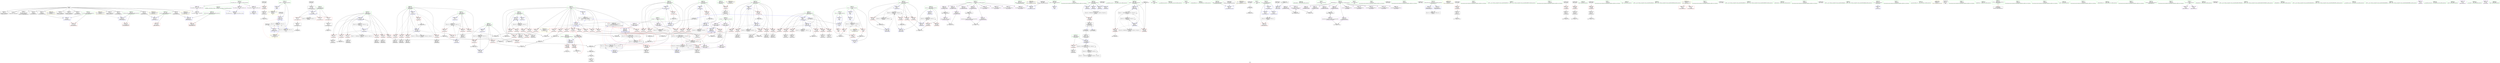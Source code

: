 digraph "SVFG" {
	label="SVFG";

	Node0x5600fc9568b0 [shape=record,color=grey,label="{NodeID: 0\nNullPtr}"];
	Node0x5600fc9568b0 -> Node0x5600fc98a430[style=solid];
	Node0x5600fc9568b0 -> Node0x5600fc98a530[style=solid];
	Node0x5600fc9568b0 -> Node0x5600fc98a600[style=solid];
	Node0x5600fc9568b0 -> Node0x5600fc98a6d0[style=solid];
	Node0x5600fc9568b0 -> Node0x5600fc98a7a0[style=solid];
	Node0x5600fc9568b0 -> Node0x5600fc98a870[style=solid];
	Node0x5600fc9568b0 -> Node0x5600fc98a940[style=solid];
	Node0x5600fc9568b0 -> Node0x5600fc98aa10[style=solid];
	Node0x5600fc9568b0 -> Node0x5600fc98aae0[style=solid];
	Node0x5600fc9568b0 -> Node0x5600fc98abb0[style=solid];
	Node0x5600fc9568b0 -> Node0x5600fc987230[style=solid];
	Node0x5600fc9568b0 -> Node0x5600fc987300[style=solid];
	Node0x5600fc9568b0 -> Node0x5600fc996a10[style=solid];
	Node0x5600fc9a4990 [shape=record,color=grey,label="{NodeID: 443\n527 = cmp(526, 528, )\n}"];
	Node0x5600fc997190 [shape=record,color=blue,label="{NodeID: 277\n13\<--136\nscanerr\<--call\n_Z6getNumv\n|{<s0>21|<s1>33}}"];
	Node0x5600fc997190:s0 -> Node0x5600fc9b9cf0[style=dashed,color=blue];
	Node0x5600fc997190:s1 -> Node0x5600fc9b7490[style=dashed,color=blue];
	Node0x5600fc98ae20 [shape=record,color=red,label="{NodeID: 194\n88\<--45\n\<--c\n_Z7getLineB5cxx11v\n}"];
	Node0x5600fc98ae20 -> Node0x5600fc987640[style=solid];
	Node0x5600fc987e60 [shape=record,color=black,label="{NodeID: 111\n324\<--323\nidxprom16\<--\n_Z9checkablei\n}"];
	Node0x5600fc985f80 [shape=record,color=green,label="{NodeID: 28\n28\<--29\nworkingm\<--workingm_field_insensitive\nGlob }"];
	Node0x5600fc985f80 -> Node0x5600fc98f310[style=solid];
	Node0x5600fc985f80 -> Node0x5600fc98f3e0[style=solid];
	Node0x5600fc985f80 -> Node0x5600fc98f4b0[style=solid];
	Node0x5600fc9eb560 [shape=record,color=black,label="{NodeID: 637\n157 = PHI()\n}"];
	Node0x5600fc9eb560 -> Node0x5600fc997260[style=solid];
	Node0x5600fc998850 [shape=record,color=blue,label="{NodeID: 305\n384\<--441\nmincost\<--\n_Z9solveCasev\n}"];
	Node0x5600fc998850 -> Node0x5600fc9b3e90[style=dashed];
	Node0x5600fc98c4e0 [shape=record,color=red,label="{NodeID: 222\n403\<--378\n\<--y\n_Z9solveCasev\n}"];
	Node0x5600fc98c4e0 -> Node0x5600fc9a4510[style=solid];
	Node0x5600fc98df90 [shape=record,color=purple,label="{NodeID: 139\n193\<--19\n\<--_Z7abilityB5cxx11\n__cxx_global_var_init\n}"];
	Node0x5600fc98df90 -> Node0x5600fc992930[style=solid];
	Node0x5600fc9889f0 [shape=record,color=green,label="{NodeID: 56\n210\<--211\n.addr\<--.addr_field_insensitive\n__cxx_global_array_dtor\n}"];
	Node0x5600fc9889f0 -> Node0x5600fc9974d0[style=solid];
	Node0x5600fc9c2c30 [shape=record,color=black,label="{NodeID: 499\nMR_63V_2 = PHI(MR_63V_10, MR_63V_1, )\npts\{393 \}\n}"];
	Node0x5600fc9c2c30 -> Node0x5600fc998e00[style=dashed];
	Node0x5600fc9c2c30 -> Node0x5600fc9c2c30[style=dashed];
	Node0x5600fc9a2110 [shape=record,color=grey,label="{NodeID: 416\n417 = Binary(416, 95, )\n}"];
	Node0x5600fc9a2110 -> Node0x5600fc9985e0[style=solid];
	Node0x5600fc995a80 [shape=record,color=red,label="{NodeID: 250\n544\<--394\n\<--y35\n_Z9solveCasev\n}"];
	Node0x5600fc995a80 -> Node0x5600fc98d9e0[style=solid];
	Node0x5600fc98f650 [shape=record,color=purple,label="{NodeID: 167\n625\<--34\nllvm.global_ctors_0\<--llvm.global_ctors\nGlob }"];
	Node0x5600fc98f650 -> Node0x5600fc996810[style=solid];
	Node0x5600fc98a260 [shape=record,color=green,label="{NodeID: 84\n602\<--603\nretval\<--retval_field_insensitive\nmain\n}"];
	Node0x5600fc98a260 -> Node0x5600fc999550[style=solid];
	Node0x5600fc96ac90 [shape=record,color=green,label="{NodeID: 1\n8\<--1\n\<--dummyObj\nCan only get source location for instruction, argument, global var or function.}"];
	Node0x5600fc9a4b10 [shape=record,color=grey,label="{NodeID: 444\n424 = cmp(422, 423, )\n}"];
	Node0x5600fc997260 [shape=record,color=blue,label="{NodeID: 278\n13\<--157\nscanerr\<--call\n_Z6getStrB5cxx11v\n|{<s0>22}}"];
	Node0x5600fc997260:s0 -> Node0x5600fc9b9cf0[style=dashed,color=blue];
	Node0x5600fc98aef0 [shape=record,color=red,label="{NodeID: 195\n97\<--45\n\<--c\n_Z7getLineB5cxx11v\n}"];
	Node0x5600fc987f30 [shape=record,color=black,label="{NodeID: 112\n330\<--329\nfrombool\<--call18\n_Z9checkablei\n}"];
	Node0x5600fc987f30 -> Node0x5600fc997c20[style=solid];
	Node0x5600fc986080 [shape=record,color=green,label="{NodeID: 29\n30\<--31\nN\<--N_field_insensitive\nGlob }"];
	Node0x5600fc986080 -> Node0x5600fc990170[style=solid];
	Node0x5600fc986080 -> Node0x5600fc990240[style=solid];
	Node0x5600fc986080 -> Node0x5600fc990310[style=solid];
	Node0x5600fc986080 -> Node0x5600fc9903e0[style=solid];
	Node0x5600fc986080 -> Node0x5600fc9904b0[style=solid];
	Node0x5600fc986080 -> Node0x5600fc990580[style=solid];
	Node0x5600fc986080 -> Node0x5600fc990650[style=solid];
	Node0x5600fc986080 -> Node0x5600fc990720[style=solid];
	Node0x5600fc986080 -> Node0x5600fc9907f0[style=solid];
	Node0x5600fc986080 -> Node0x5600fc9908c0[style=solid];
	Node0x5600fc986080 -> Node0x5600fc990990[style=solid];
	Node0x5600fc986080 -> Node0x5600fc990a60[style=solid];
	Node0x5600fc986080 -> Node0x5600fc996710[style=solid];
	Node0x5600fc986080 -> Node0x5600fc998440[style=solid];
	Node0x5600fc9eb660 [shape=record,color=black,label="{NodeID: 638\n202 = PHI()\n}"];
	Node0x5600fc9cab20 [shape=record,color=yellow,style=double,label="{NodeID: 555\n23V_1 = ENCHI(MR_23V_0)\npts\{211 \}\nFun[__cxx_global_array_dtor]}"];
	Node0x5600fc9cab20 -> Node0x5600fc9974d0[style=dashed];
	Node0x5600fc9b9cf0 [shape=record,color=black,label="{NodeID: 472\nMR_14V_3 = PHI(MR_14V_4, MR_14V_2, )\npts\{14 \}\n|{<s0>22|<s1>34}}"];
	Node0x5600fc9b9cf0:s0 -> Node0x5600fc997260[style=dashed,color=red];
	Node0x5600fc9b9cf0:s1 -> Node0x5600fc9b7490[style=dashed,color=blue];
	Node0x5600fc998920 [shape=record,color=blue,label="{NodeID: 306\n386\<--8\nt\<--\n_Z9solveCasev\n}"];
	Node0x5600fc998920 -> Node0x5600fc9b4390[style=dashed];
	Node0x5600fc98c5b0 [shape=record,color=red,label="{NodeID: 223\n408\<--378\n\<--y\n_Z9solveCasev\n}"];
	Node0x5600fc98c5b0 -> Node0x5600fc98cdb0[style=solid];
	Node0x5600fc98e060 [shape=record,color=purple,label="{NodeID: 140\n198\<--19\n\<--_Z7abilityB5cxx11\n__cxx_global_var_init\n}"];
	Node0x5600fc988ac0 [shape=record,color=green,label="{NodeID: 57\n227\<--228\n__cxx_global_var_init.2\<--__cxx_global_var_init.2_field_insensitive\n}"];
	Node0x5600fc9c3100 [shape=record,color=black,label="{NodeID: 500\nMR_65V_2 = PHI(MR_65V_6, MR_65V_1, )\npts\{395 \}\n}"];
	Node0x5600fc9c3100 -> Node0x5600fc998ed0[style=dashed];
	Node0x5600fc9c3100 -> Node0x5600fc9c3100[style=dashed];
	Node0x5600fc9a2290 [shape=record,color=grey,label="{NodeID: 417\n347 = Binary(346, 95, )\n}"];
	Node0x5600fc9a2290 -> Node0x5600fc997f60[style=solid];
	Node0x5600fc995b50 [shape=record,color=red,label="{NodeID: 251\n566\<--394\n\<--y35\n_Z9solveCasev\n}"];
	Node0x5600fc995b50 -> Node0x5600fc9a2a10[style=solid];
	Node0x5600fc98f750 [shape=record,color=purple,label="{NodeID: 168\n626\<--34\nllvm.global_ctors_1\<--llvm.global_ctors\nGlob }"];
	Node0x5600fc98f750 -> Node0x5600fc996910[style=solid];
	Node0x5600fc98a330 [shape=record,color=green,label="{NodeID: 85\n36\<--620\n_GLOBAL__sub_I_Eryx_3_0.cpp\<--_GLOBAL__sub_I_Eryx_3_0.cpp_field_insensitive\n}"];
	Node0x5600fc98a330 -> Node0x5600fc996910[style=solid];
	Node0x5600fc96ad20 [shape=record,color=green,label="{NodeID: 2\n12\<--1\nstdin\<--dummyObj\nGlob }"];
	Node0x5600fc9a4c90 [shape=record,color=grey,label="{NodeID: 445\n90 = cmp(89, 91, )\n}"];
	Node0x5600fc997330 [shape=record,color=blue,label="{NodeID: 279\n151\<--171\nexn.slot\<--\n_Z6getStrB5cxx11v\n}"];
	Node0x5600fc997330 -> Node0x5600fc98b230[style=dashed];
	Node0x5600fc98afc0 [shape=record,color=red,label="{NodeID: 196\n110\<--47\nexn\<--exn.slot\n_Z7getLineB5cxx11v\n}"];
	Node0x5600fc988000 [shape=record,color=black,label="{NodeID: 113\n333\<--332\nidxprom19\<--\n_Z9checkablei\n}"];
	Node0x5600fc986180 [shape=record,color=green,label="{NodeID: 30\n34\<--38\nllvm.global_ctors\<--llvm.global_ctors_field_insensitive\nGlob }"];
	Node0x5600fc986180 -> Node0x5600fc98f650[style=solid];
	Node0x5600fc986180 -> Node0x5600fc98f750[style=solid];
	Node0x5600fc986180 -> Node0x5600fc98f850[style=solid];
	Node0x5600fc9eb730 [shape=record,color=black,label="{NodeID: 639\n605 = PHI(132, )\n}"];
	Node0x5600fc9eb730 -> Node0x5600fc999620[style=solid];
	Node0x5600fc9ba1f0 [shape=record,color=black,label="{NodeID: 473\nMR_51V_3 = PHI(MR_51V_4, MR_51V_2, )\npts\{379 \}\n}"];
	Node0x5600fc9ba1f0 -> Node0x5600fc98c4e0[style=dashed];
	Node0x5600fc9ba1f0 -> Node0x5600fc98c5b0[style=dashed];
	Node0x5600fc9ba1f0 -> Node0x5600fc98c680[style=dashed];
	Node0x5600fc9ba1f0 -> Node0x5600fc9985e0[style=dashed];
	Node0x5600fc9989f0 [shape=record,color=blue,label="{NodeID: 307\n388\<--8\ny17\<--\n_Z9solveCasev\n}"];
	Node0x5600fc9989f0 -> Node0x5600fc994d80[style=dashed];
	Node0x5600fc9989f0 -> Node0x5600fc994e50[style=dashed];
	Node0x5600fc9989f0 -> Node0x5600fc994f20[style=dashed];
	Node0x5600fc9989f0 -> Node0x5600fc994ff0[style=dashed];
	Node0x5600fc9989f0 -> Node0x5600fc998d30[style=dashed];
	Node0x5600fc9989f0 -> Node0x5600fc9b4480[style=dashed];
	Node0x5600fc98c680 [shape=record,color=red,label="{NodeID: 224\n416\<--378\n\<--y\n_Z9solveCasev\n}"];
	Node0x5600fc98c680 -> Node0x5600fc9a2110[style=solid];
	Node0x5600fc98e130 [shape=record,color=purple,label="{NodeID: 141\n199\<--19\n\<--_Z7abilityB5cxx11\n__cxx_global_var_init\n}"];
	Node0x5600fc98e130 -> Node0x5600fc9a3310[style=solid];
	Node0x5600fc988bc0 [shape=record,color=green,label="{NodeID: 58\n240\<--241\n__cxx_global_array_dtor.3\<--__cxx_global_array_dtor.3_field_insensitive\n}"];
	Node0x5600fc9c3600 [shape=record,color=black,label="{NodeID: 501\nMR_67V_2 = PHI(MR_67V_7, MR_67V_1, )\npts\{397 \}\n}"];
	Node0x5600fc9c3600 -> Node0x5600fc998fa0[style=dashed];
	Node0x5600fc9c3600 -> Node0x5600fc9c3600[style=dashed];
	Node0x5600fc9a2410 [shape=record,color=grey,label="{NodeID: 418\n437 = Binary(436, 95, )\n}"];
	Node0x5600fc9a2410 -> Node0x5600fc998780[style=solid];
	Node0x5600fc995c20 [shape=record,color=red,label="{NodeID: 252\n505\<--396\n\<--x39\n_Z9solveCasev\n}"];
	Node0x5600fc995c20 -> Node0x5600fc9a3d90[style=solid];
	Node0x5600fc98f850 [shape=record,color=purple,label="{NodeID: 169\n627\<--34\nllvm.global_ctors_2\<--llvm.global_ctors\nGlob }"];
	Node0x5600fc98f850 -> Node0x5600fc996a10[style=solid];
	Node0x5600fc98a430 [shape=record,color=black,label="{NodeID: 86\n2\<--3\ndummyVal\<--dummyVal\n}"];
	Node0x5600fc976800 [shape=record,color=green,label="{NodeID: 3\n15\<--1\n.str\<--dummyObj\nGlob }"];
	Node0x5600fc9a4e10 [shape=record,color=grey,label="{NodeID: 446\n220 = cmp(217, 219, )\n}"];
	Node0x5600fc997400 [shape=record,color=blue,label="{NodeID: 280\n153\<--173\nehselector.slot\<--\n_Z6getStrB5cxx11v\n}"];
	Node0x5600fc997400 -> Node0x5600fc98b300[style=dashed];
	Node0x5600fc98b090 [shape=record,color=red,label="{NodeID: 197\n111\<--49\nsel\<--ehselector.slot\n_Z7getLineB5cxx11v\n}"];
	Node0x5600fc9880d0 [shape=record,color=black,label="{NodeID: 114\n338\<--337\nidxprom21\<--\n_Z9checkablei\n}"];
	Node0x5600fc986280 [shape=record,color=green,label="{NodeID: 31\n39\<--40\n_Z7getLineB5cxx11v\<--_Z7getLineB5cxx11v_field_insensitive\n}"];
	Node0x5600fc998ac0 [shape=record,color=blue,label="{NodeID: 308\n390\<--8\nx\<--\n_Z9solveCasev\n}"];
	Node0x5600fc998ac0 -> Node0x5600fc9950c0[style=dashed];
	Node0x5600fc998ac0 -> Node0x5600fc995190[style=dashed];
	Node0x5600fc998ac0 -> Node0x5600fc995260[style=dashed];
	Node0x5600fc998ac0 -> Node0x5600fc995330[style=dashed];
	Node0x5600fc998ac0 -> Node0x5600fc998ac0[style=dashed];
	Node0x5600fc998ac0 -> Node0x5600fc998c60[style=dashed];
	Node0x5600fc998ac0 -> Node0x5600fc9b4570[style=dashed];
	Node0x5600fc98c750 [shape=record,color=red,label="{NodeID: 225\n422\<--382\n\<--y2\n_Z9solveCasev\n}"];
	Node0x5600fc98c750 -> Node0x5600fc9a4b10[style=solid];
	Node0x5600fc98e200 [shape=record,color=purple,label="{NodeID: 142\n213\<--19\n\<--_Z7abilityB5cxx11\n__cxx_global_array_dtor\n}"];
	Node0x5600fc988cc0 [shape=record,color=green,label="{NodeID: 59\n245\<--246\n.addr\<--.addr_field_insensitive\n__cxx_global_array_dtor.3\n}"];
	Node0x5600fc988cc0 -> Node0x5600fc9975a0[style=solid];
	Node0x5600fc9c3b00 [shape=record,color=black,label="{NodeID: 502\nMR_69V_2 = PHI(MR_69V_3, MR_69V_1, )\npts\{270000 290000 \}\n|{<s0>27|<s1>27|<s2>27|<s3>27|<s4>27|<s5>27|<s6>27|<s7>27|<s8>27|<s9>27|<s10>34}}"];
	Node0x5600fc9c3b00:s0 -> Node0x5600fc98c270[style=dashed,color=red];
	Node0x5600fc9c3b00:s1 -> Node0x5600fc98c410[style=dashed,color=red];
	Node0x5600fc9c3b00:s2 -> Node0x5600fc997a80[style=dashed,color=red];
	Node0x5600fc9c3b00:s3 -> Node0x5600fc997b50[style=dashed,color=red];
	Node0x5600fc9c3b00:s4 -> Node0x5600fc9b5b90[style=dashed,color=red];
	Node0x5600fc9c3b00:s5 -> Node0x5600fc9b6090[style=dashed,color=red];
	Node0x5600fc9c3b00:s6 -> Node0x5600fc9becf0[style=dashed,color=red];
	Node0x5600fc9c3b00:s7 -> Node0x5600fc9bf1f0[style=dashed,color=red];
	Node0x5600fc9c3b00:s8 -> Node0x5600fc9c7230[style=dashed,color=red];
	Node0x5600fc9c3b00:s9 -> Node0x5600fc9c7730[style=dashed,color=red];
	Node0x5600fc9c3b00:s10 -> Node0x5600fc9b7990[style=dashed,color=blue];
	Node0x5600fc9a2590 [shape=record,color=grey,label="{NodeID: 419\n64 = Binary(63, 65, )\n}"];
	Node0x5600fc995cf0 [shape=record,color=red,label="{NodeID: 253\n512\<--396\n\<--x39\n_Z9solveCasev\n}"];
	Node0x5600fc995cf0 -> Node0x5600fc98d360[style=solid];
	Node0x5600fc98f950 [shape=record,color=purple,label="{NodeID: 170\n196\<--195\narrayctor.next\<--arrayctor.cur\n__cxx_global_var_init\n}"];
	Node0x5600fc98f950 -> Node0x5600fc992930[style=solid];
	Node0x5600fc98f950 -> Node0x5600fc9a3310[style=solid];
	Node0x5600fc98a530 [shape=record,color=black,label="{NodeID: 87\n42\<--3\nagg.result\<--dummyVal\n_Z7getLineB5cxx11v\n0th arg _Z7getLineB5cxx11v }"];
	Node0x5600fc976890 [shape=record,color=green,label="{NodeID: 4\n17\<--1\n.str.1\<--dummyObj\nGlob }"];
	Node0x5600fc9a4f90 [shape=record,color=grey,label="{NodeID: 447\n611 = cmp(609, 610, )\n}"];
	Node0x5600fc9974d0 [shape=record,color=blue,label="{NodeID: 281\n210\<--209\n.addr\<--\n__cxx_global_array_dtor\n}"];
	Node0x5600fc98b160 [shape=record,color=red,label="{NodeID: 198\n140\<--133\n\<--i\n_Z6getNumv\n}"];
	Node0x5600fc98b160 -> Node0x5600fc987710[style=solid];
	Node0x5600fc9881a0 [shape=record,color=black,label="{NodeID: 115\n342\<--341\ntobool23\<--\n_Z9checkablei\n}"];
	Node0x5600fc986380 [shape=record,color=green,label="{NodeID: 32\n43\<--44\nnrvo\<--nrvo_field_insensitive\n_Z7getLineB5cxx11v\n}"];
	Node0x5600fc986380 -> Node0x5600fc98ac80[style=solid];
	Node0x5600fc986380 -> Node0x5600fc996b10[style=solid];
	Node0x5600fc986380 -> Node0x5600fc996e50[style=solid];
	Node0x5600fc986380 -> Node0x5600fc996ff0[style=solid];
	Node0x5600fc998b90 [shape=record,color=blue,label="{NodeID: 309\n481\<--473\ncall27\<--cond\n_Z9solveCasev\n}"];
	Node0x5600fc98c820 [shape=record,color=red,label="{NodeID: 226\n426\<--382\n\<--y2\n_Z9solveCasev\n}"];
	Node0x5600fc98c820 -> Node0x5600fc98ce80[style=solid];
	Node0x5600fc98e2d0 [shape=record,color=purple,label="{NodeID: 143\n214\<--19\n\<--_Z7abilityB5cxx11\n__cxx_global_array_dtor\n}"];
	Node0x5600fc98e2d0 -> Node0x5600fc992200[style=solid];
	Node0x5600fc988d90 [shape=record,color=green,label="{NodeID: 60\n258\<--259\n_Z9checkablei\<--_Z9checkablei_field_insensitive\n}"];
	Node0x5600fc9a2710 [shape=record,color=grey,label="{NodeID: 420\n531 = Binary(530, 95, )\n}"];
	Node0x5600fc9a2710 -> Node0x5600fc999070[style=solid];
	Node0x5600fc995dc0 [shape=record,color=red,label="{NodeID: 254\n522\<--396\n\<--x39\n_Z9solveCasev\n}"];
	Node0x5600fc995dc0 -> Node0x5600fc98d5d0[style=solid];
	Node0x5600fc98fa20 [shape=record,color=purple,label="{NodeID: 171\n217\<--216\narraydestroy.element\<--arraydestroy.elementPast\n__cxx_global_array_dtor\n}"];
	Node0x5600fc98fa20 -> Node0x5600fc992200[style=solid];
	Node0x5600fc98fa20 -> Node0x5600fc9a4e10[style=solid];
	Node0x5600fc98a600 [shape=record,color=black,label="{NodeID: 88\n79\<--3\n\<--dummyVal\n_Z7getLineB5cxx11v\n}"];
	Node0x5600fc9588e0 [shape=record,color=green,label="{NodeID: 5\n22\<--1\n__dso_handle\<--dummyObj\nGlob }"];
	Node0x5600fc9a5110 [shape=record,color=grey,label="{NodeID: 448\n63 = cmp(60, 8, )\n}"];
	Node0x5600fc9a5110 -> Node0x5600fc9a2590[style=solid];
	Node0x5600fc9975a0 [shape=record,color=blue,label="{NodeID: 282\n245\<--244\n.addr\<--\n__cxx_global_array_dtor.3\n}"];
	Node0x5600fc98b230 [shape=record,color=red,label="{NodeID: 199\n177\<--151\nexn\<--exn.slot\n_Z6getStrB5cxx11v\n}"];
	Node0x5600fc98cce0 [shape=record,color=black,label="{NodeID: 116\n260\<--368\n_Z9checkablei_ret\<--\n_Z9checkablei\n|{<s0>20|<s1>27}}"];
	Node0x5600fc98cce0:s0 -> Node0x5600fc9e9640[style=solid,color=blue];
	Node0x5600fc98cce0:s1 -> Node0x5600fc9eb320[style=solid,color=blue];
	Node0x5600fc986450 [shape=record,color=green,label="{NodeID: 33\n45\<--46\nc\<--c_field_insensitive\n_Z7getLineB5cxx11v\n}"];
	Node0x5600fc986450 -> Node0x5600fc98ad50[style=solid];
	Node0x5600fc986450 -> Node0x5600fc98ae20[style=solid];
	Node0x5600fc986450 -> Node0x5600fc98aef0[style=solid];
	Node0x5600fc986450 -> Node0x5600fc996be0[style=solid];
	Node0x5600fc998c60 [shape=record,color=blue,label="{NodeID: 310\n390\<--485\nx\<--inc29\n_Z9solveCasev\n}"];
	Node0x5600fc998c60 -> Node0x5600fc9950c0[style=dashed];
	Node0x5600fc998c60 -> Node0x5600fc995190[style=dashed];
	Node0x5600fc998c60 -> Node0x5600fc995260[style=dashed];
	Node0x5600fc998c60 -> Node0x5600fc995330[style=dashed];
	Node0x5600fc998c60 -> Node0x5600fc998ac0[style=dashed];
	Node0x5600fc998c60 -> Node0x5600fc998c60[style=dashed];
	Node0x5600fc998c60 -> Node0x5600fc9b4570[style=dashed];
	Node0x5600fc98c8f0 [shape=record,color=red,label="{NodeID: 227\n429\<--382\n\<--y2\n_Z9solveCasev\n}"];
	Node0x5600fc98c8f0 -> Node0x5600fc98cf50[style=solid];
	Node0x5600fc98e3a0 [shape=record,color=purple,label="{NodeID: 144\n219\<--19\n\<--_Z7abilityB5cxx11\n__cxx_global_array_dtor\n}"];
	Node0x5600fc98e3a0 -> Node0x5600fc9a4e10[style=solid];
	Node0x5600fc988e90 [shape=record,color=green,label="{NodeID: 61\n262\<--263\nretval\<--retval_field_insensitive\n_Z9checkablei\n}"];
	Node0x5600fc988e90 -> Node0x5600fc98b3d0[style=solid];
	Node0x5600fc988e90 -> Node0x5600fc997740[style=solid];
	Node0x5600fc988e90 -> Node0x5600fc997e90[style=solid];
	Node0x5600fc988e90 -> Node0x5600fc998100[style=solid];
	Node0x5600fc988e90 -> Node0x5600fc9982a0[style=solid];
	Node0x5600fc9a2890 [shape=record,color=grey,label="{NodeID: 421\n352 = Binary(351, 95, )\n}"];
	Node0x5600fc9a2890 -> Node0x5600fc998030[style=solid];
	Node0x5600fc995e90 [shape=record,color=red,label="{NodeID: 255\n537\<--396\n\<--x39\n_Z9solveCasev\n}"];
	Node0x5600fc995e90 -> Node0x5600fc98d840[style=solid];
	Node0x5600fc98faf0 [shape=record,color=purple,label="{NodeID: 172\n233\<--232\narrayctor.next\<--arrayctor.cur\n__cxx_global_var_init.2\n}"];
	Node0x5600fc98faf0 -> Node0x5600fc9927a0[style=solid];
	Node0x5600fc98faf0 -> Node0x5600fc9a4390[style=solid];
	Node0x5600fc98a6d0 [shape=record,color=black,label="{NodeID: 89\n80\<--3\n\<--dummyVal\n_Z7getLineB5cxx11v\n}"];
	Node0x5600fc98a6d0 -> Node0x5600fc996cb0[style=solid];
	Node0x5600fc958970 [shape=record,color=green,label="{NodeID: 6\n32\<--1\n.str.4\<--dummyObj\nGlob }"];
	Node0x5600fc9a5290 [shape=record,color=grey,label="{NodeID: 449\n461 = cmp(459, 460, )\n}"];
	Node0x5600fc997670 [shape=record,color=blue,label="{NodeID: 283\n264\<--261\nleft.addr\<--left\n_Z9checkablei\n}"];
	Node0x5600fc997670 -> Node0x5600fc98b4a0[style=dashed];
	Node0x5600fc997670 -> Node0x5600fc98b570[style=dashed];
	Node0x5600fc98b300 [shape=record,color=red,label="{NodeID: 200\n178\<--153\nsel\<--ehselector.slot\n_Z6getStrB5cxx11v\n}"];
	Node0x5600fc98cdb0 [shape=record,color=black,label="{NodeID: 117\n409\<--408\nidxprom\<--\n_Z9solveCasev\n}"];
	Node0x5600fc986520 [shape=record,color=green,label="{NodeID: 34\n47\<--48\nexn.slot\<--exn.slot_field_insensitive\n_Z7getLineB5cxx11v\n}"];
	Node0x5600fc986520 -> Node0x5600fc98afc0[style=solid];
	Node0x5600fc986520 -> Node0x5600fc996cb0[style=solid];
	Node0x5600fc998d30 [shape=record,color=blue,label="{NodeID: 311\n388\<--490\ny17\<--inc32\n_Z9solveCasev\n}"];
	Node0x5600fc998d30 -> Node0x5600fc994d80[style=dashed];
	Node0x5600fc998d30 -> Node0x5600fc994e50[style=dashed];
	Node0x5600fc998d30 -> Node0x5600fc994f20[style=dashed];
	Node0x5600fc998d30 -> Node0x5600fc994ff0[style=dashed];
	Node0x5600fc998d30 -> Node0x5600fc998d30[style=dashed];
	Node0x5600fc998d30 -> Node0x5600fc9b4480[style=dashed];
	Node0x5600fc98c9c0 [shape=record,color=red,label="{NodeID: 228\n436\<--382\n\<--y2\n_Z9solveCasev\n}"];
	Node0x5600fc98c9c0 -> Node0x5600fc9a2410[style=solid];
	Node0x5600fc98e470 [shape=record,color=purple,label="{NodeID: 145\n410\<--19\narrayidx\<--_Z7abilityB5cxx11\n_Z9solveCasev\n}"];
	Node0x5600fc988f60 [shape=record,color=green,label="{NodeID: 62\n264\<--265\nleft.addr\<--left.addr_field_insensitive\n_Z9checkablei\n}"];
	Node0x5600fc988f60 -> Node0x5600fc98b4a0[style=solid];
	Node0x5600fc988f60 -> Node0x5600fc98b570[style=solid];
	Node0x5600fc988f60 -> Node0x5600fc997670[style=solid];
	Node0x5600fc9a2a10 [shape=record,color=grey,label="{NodeID: 422\n567 = Binary(566, 95, )\n}"];
	Node0x5600fc9a2a10 -> Node0x5600fc9992e0[style=solid];
	Node0x5600fc995f60 [shape=record,color=red,label="{NodeID: 256\n547\<--396\n\<--x39\n_Z9solveCasev\n}"];
	Node0x5600fc995f60 -> Node0x5600fc98dab0[style=solid];
	Node0x5600fc98fbc0 [shape=record,color=purple,label="{NodeID: 173\n252\<--251\narraydestroy.element\<--arraydestroy.elementPast\n__cxx_global_array_dtor.3\n}"];
	Node0x5600fc98fbc0 -> Node0x5600fc9a0e70[style=solid];
	Node0x5600fc98fbc0 -> Node0x5600fc9a5410[style=solid];
	Node0x5600fc98a7a0 [shape=record,color=black,label="{NodeID: 90\n82\<--3\n\<--dummyVal\n_Z7getLineB5cxx11v\n}"];
	Node0x5600fc98a7a0 -> Node0x5600fc996d80[style=solid];
	Node0x5600fc96c0a0 [shape=record,color=green,label="{NodeID: 7\n35\<--1\n\<--dummyObj\nCan only get source location for instruction, argument, global var or function.}"];
	Node0x5600fc9e7e90 [shape=record,color=black,label="{NodeID: 616\n239 = PHI()\n}"];
	Node0x5600fc9c9690 [shape=record,color=yellow,style=double,label="{NodeID: 533\n45V_1 = ENCHI(MR_45V_0)\npts\{11 \}\nFun[_Z9solveCasev]}"];
	Node0x5600fc9c9690 -> Node0x5600fc98fd60[style=dashed];
	Node0x5600fc9a5410 [shape=record,color=grey,label="{NodeID: 450\n255 = cmp(252, 254, )\n}"];
	Node0x5600fc997740 [shape=record,color=blue,label="{NodeID: 284\n262\<--65\nretval\<--\n_Z9checkablei\n}"];
	Node0x5600fc997740 -> Node0x5600fc9bd3f0[style=dashed];
	Node0x5600fc98b3d0 [shape=record,color=red,label="{NodeID: 201\n368\<--262\n\<--retval\n_Z9checkablei\n}"];
	Node0x5600fc98b3d0 -> Node0x5600fc98cce0[style=solid];
	Node0x5600fc98ce80 [shape=record,color=black,label="{NodeID: 118\n427\<--426\nidxprom6\<--\n_Z9solveCasev\n}"];
	Node0x5600fc9865f0 [shape=record,color=green,label="{NodeID: 35\n49\<--50\nehselector.slot\<--ehselector.slot_field_insensitive\n_Z7getLineB5cxx11v\n}"];
	Node0x5600fc9865f0 -> Node0x5600fc98b090[style=solid];
	Node0x5600fc9865f0 -> Node0x5600fc996d80[style=solid];
	Node0x5600fc998e00 [shape=record,color=blue,label="{NodeID: 312\n392\<--8\nccost\<--\n_Z9solveCasev\n}"];
	Node0x5600fc998e00 -> Node0x5600fc9955a0[style=dashed];
	Node0x5600fc998e00 -> Node0x5600fc995670[style=dashed];
	Node0x5600fc998e00 -> Node0x5600fc9c05f0[style=dashed];
	Node0x5600fc998e00 -> Node0x5600fc9c2c30[style=dashed];
	Node0x5600fc98ca90 [shape=record,color=red,label="{NodeID: 229\n571\<--384\n\<--mincost\n_Z9solveCasev\n}"];
	Node0x5600fc98ca90 -> Node0x5600fc9a3490[style=solid];
	Node0x5600fc98e540 [shape=record,color=purple,label="{NodeID: 146\n428\<--19\narrayidx7\<--_Z7abilityB5cxx11\n_Z9solveCasev\n}"];
	Node0x5600fc989030 [shape=record,color=green,label="{NodeID: 63\n266\<--267\ny\<--y_field_insensitive\n_Z9checkablei\n}"];
	Node0x5600fc989030 -> Node0x5600fc98b640[style=solid];
	Node0x5600fc989030 -> Node0x5600fc98b710[style=solid];
	Node0x5600fc989030 -> Node0x5600fc98b7e0[style=solid];
	Node0x5600fc989030 -> Node0x5600fc98b8b0[style=solid];
	Node0x5600fc989030 -> Node0x5600fc98b980[style=solid];
	Node0x5600fc989030 -> Node0x5600fc98ba50[style=solid];
	Node0x5600fc989030 -> Node0x5600fc997810[style=solid];
	Node0x5600fc989030 -> Node0x5600fc9981d0[style=solid];
	Node0x5600fc9a2b90 [shape=record,color=grey,label="{NodeID: 423\n562 = Binary(561, 95, )\n}"];
	Node0x5600fc9a2b90 -> Node0x5600fc999210[style=solid];
	Node0x5600fc996030 [shape=record,color=red,label="{NodeID: 257\n561\<--396\n\<--x39\n_Z9solveCasev\n}"];
	Node0x5600fc996030 -> Node0x5600fc9a2b90[style=solid];
	Node0x5600fc98fc90 [shape=record,color=red,label="{NodeID: 174\n610\<--7\n\<--Tests\nmain\n}"];
	Node0x5600fc98fc90 -> Node0x5600fc9a4f90[style=solid];
	Node0x5600fc98a870 [shape=record,color=black,label="{NodeID: 91\n112\<--3\nlpad.val\<--dummyVal\n_Z7getLineB5cxx11v\n}"];
	Node0x5600fc96c130 [shape=record,color=green,label="{NodeID: 8\n54\<--1\n\<--dummyObj\nCan only get source location for instruction, argument, global var or function.}"];
	Node0x5600fc9e9540 [shape=record,color=black,label="{NodeID: 617\n586 = PHI()\n}"];
	Node0x5600fc9c97a0 [shape=record,color=yellow,style=double,label="{NodeID: 534\n14V_1 = ENCHI(MR_14V_0)\npts\{14 \}\nFun[_Z9solveCasev]|{<s0>21}}"];
	Node0x5600fc9c97a0:s0 -> Node0x5600fc997190[style=dashed,color=red];
	Node0x5600fc9a5590 [shape=record,color=grey,label="{NodeID: 451\n449 = cmp(444, 448, )\n}"];
	Node0x5600fc997810 [shape=record,color=blue,label="{NodeID: 285\n266\<--8\ny\<--\n_Z9checkablei\n}"];
	Node0x5600fc997810 -> Node0x5600fc98b640[style=dashed];
	Node0x5600fc997810 -> Node0x5600fc98b710[style=dashed];
	Node0x5600fc997810 -> Node0x5600fc98b7e0[style=dashed];
	Node0x5600fc997810 -> Node0x5600fc98b8b0[style=dashed];
	Node0x5600fc997810 -> Node0x5600fc98b980[style=dashed];
	Node0x5600fc997810 -> Node0x5600fc98ba50[style=dashed];
	Node0x5600fc997810 -> Node0x5600fc9981d0[style=dashed];
	Node0x5600fc997810 -> Node0x5600fc9bd8f0[style=dashed];
	Node0x5600fc98b4a0 [shape=record,color=red,label="{NodeID: 202\n275\<--264\n\<--left.addr\n_Z9checkablei\n}"];
	Node0x5600fc98b4a0 -> Node0x5600fc9a4810[style=solid];
	Node0x5600fc98cf50 [shape=record,color=black,label="{NodeID: 119\n430\<--429\nidxprom8\<--\n_Z9solveCasev\n}"];
	Node0x5600fc9866c0 [shape=record,color=green,label="{NodeID: 36\n51\<--52\ncleanup.dest.slot\<--cleanup.dest.slot_field_insensitive\n_Z7getLineB5cxx11v\n}"];
	Node0x5600fc9866c0 -> Node0x5600fc996f20[style=solid];
	Node0x5600fc9866c0 -> Node0x5600fc9970c0[style=solid];
	Node0x5600fc998ed0 [shape=record,color=blue,label="{NodeID: 313\n394\<--8\ny35\<--\n_Z9solveCasev\n}"];
	Node0x5600fc998ed0 -> Node0x5600fc995740[style=dashed];
	Node0x5600fc998ed0 -> Node0x5600fc995810[style=dashed];
	Node0x5600fc998ed0 -> Node0x5600fc9958e0[style=dashed];
	Node0x5600fc998ed0 -> Node0x5600fc9959b0[style=dashed];
	Node0x5600fc998ed0 -> Node0x5600fc995a80[style=dashed];
	Node0x5600fc998ed0 -> Node0x5600fc995b50[style=dashed];
	Node0x5600fc998ed0 -> Node0x5600fc9992e0[style=dashed];
	Node0x5600fc998ed0 -> Node0x5600fc9c3100[style=dashed];
	Node0x5600fc98cb60 [shape=record,color=red,label="{NodeID: 230\n584\<--384\n\<--mincost\n_Z9solveCasev\n}"];
	Node0x5600fc98e610 [shape=record,color=purple,label="{NodeID: 147\n521\<--19\narrayidx50\<--_Z7abilityB5cxx11\n_Z9solveCasev\n}"];
	Node0x5600fc989100 [shape=record,color=green,label="{NodeID: 64\n268\<--269\nchoices\<--choices_field_insensitive\n_Z9checkablei\n}"];
	Node0x5600fc989100 -> Node0x5600fc98bb20[style=solid];
	Node0x5600fc989100 -> Node0x5600fc98bbf0[style=solid];
	Node0x5600fc989100 -> Node0x5600fc9978e0[style=solid];
	Node0x5600fc989100 -> Node0x5600fc997f60[style=solid];
	Node0x5600fc9cd520 [shape=record,color=yellow,style=double,label="{NodeID: 590\nRETMU(25V_2)\npts\{246 \}\nFun[__cxx_global_array_dtor.3]}"];
	Node0x5600fc9a2d10 [shape=record,color=grey,label="{NodeID: 424\n363 = Binary(362, 95, )\n}"];
	Node0x5600fc9a2d10 -> Node0x5600fc9981d0[style=solid];
	Node0x5600fc996100 [shape=record,color=red,label="{NodeID: 258\n515\<--514\n\<--call46\n_Z9solveCasev\n}"];
	Node0x5600fc996100 -> Node0x5600fc98d430[style=solid];
	Node0x5600fc98fd60 [shape=record,color=red,label="{NodeID: 175\n583\<--10\n\<--cnum\n_Z9solveCasev\n}"];
	Node0x5600fc98a940 [shape=record,color=black,label="{NodeID: 92\n113\<--3\nlpad.val9\<--dummyVal\n_Z7getLineB5cxx11v\n}"];
	Node0x5600fc96c1c0 [shape=record,color=green,label="{NodeID: 9\n65\<--1\n\<--dummyObj\nCan only get source location for instruction, argument, global var or function.}"];
	Node0x5600fc9e9640 [shape=record,color=black,label="{NodeID: 618\n329 = PHI(260, )\n}"];
	Node0x5600fc9e9640 -> Node0x5600fc987f30[style=solid];
	Node0x5600fc9a5710 [shape=record,color=grey,label="{NodeID: 452\n455 = cmp(453, 454, )\n}"];
	Node0x5600fc9978e0 [shape=record,color=blue,label="{NodeID: 286\n268\<--8\nchoices\<--\n_Z9checkablei\n}"];
	Node0x5600fc9978e0 -> Node0x5600fc98bb20[style=dashed];
	Node0x5600fc9978e0 -> Node0x5600fc98bbf0[style=dashed];
	Node0x5600fc9978e0 -> Node0x5600fc997f60[style=dashed];
	Node0x5600fc9978e0 -> Node0x5600fc9b5190[style=dashed];
	Node0x5600fc9978e0 -> Node0x5600fc9bddf0[style=dashed];
	Node0x5600fc9978e0 -> Node0x5600fc9c6330[style=dashed];
	Node0x5600fc98b570 [shape=record,color=red,label="{NodeID: 203\n327\<--264\n\<--left.addr\n_Z9checkablei\n}"];
	Node0x5600fc98b570 -> Node0x5600fc9a1e10[style=solid];
	Node0x5600fc98d020 [shape=record,color=black,label="{NodeID: 120\n472\<--471\n\<--tobool\n_Z9solveCasev\n}"];
	Node0x5600fc986790 [shape=record,color=green,label="{NodeID: 37\n56\<--57\n_ZNSt7__cxx1112basic_stringIcSt11char_traitsIcESaIcEEC1Ev\<--_ZNSt7__cxx1112basic_stringIcSt11char_traitsIcESaIcEEC1Ev_field_insensitive\n}"];
	Node0x5600fc998fa0 [shape=record,color=blue,label="{NodeID: 314\n396\<--8\nx39\<--\n_Z9solveCasev\n}"];
	Node0x5600fc998fa0 -> Node0x5600fc995c20[style=dashed];
	Node0x5600fc998fa0 -> Node0x5600fc995cf0[style=dashed];
	Node0x5600fc998fa0 -> Node0x5600fc995dc0[style=dashed];
	Node0x5600fc998fa0 -> Node0x5600fc995e90[style=dashed];
	Node0x5600fc998fa0 -> Node0x5600fc995f60[style=dashed];
	Node0x5600fc998fa0 -> Node0x5600fc996030[style=dashed];
	Node0x5600fc998fa0 -> Node0x5600fc998fa0[style=dashed];
	Node0x5600fc998fa0 -> Node0x5600fc999210[style=dashed];
	Node0x5600fc998fa0 -> Node0x5600fc9c3600[style=dashed];
	Node0x5600fc994b50 [shape=record,color=red,label="{NodeID: 231\n444\<--386\n\<--t\n_Z9solveCasev\n}"];
	Node0x5600fc994b50 -> Node0x5600fc9a5590[style=solid];
	Node0x5600fc98e6e0 [shape=record,color=purple,label="{NodeID: 148\n546\<--19\narrayidx65\<--_Z7abilityB5cxx11\n_Z9solveCasev\n}"];
	Node0x5600fc9891d0 [shape=record,color=green,label="{NodeID: 65\n270\<--271\nx\<--x_field_insensitive\n_Z9checkablei\n}"];
	Node0x5600fc9891d0 -> Node0x5600fc98bcc0[style=solid];
	Node0x5600fc9891d0 -> Node0x5600fc98bd90[style=solid];
	Node0x5600fc9891d0 -> Node0x5600fc98be60[style=solid];
	Node0x5600fc9891d0 -> Node0x5600fc98bf30[style=solid];
	Node0x5600fc9891d0 -> Node0x5600fc98c000[style=solid];
	Node0x5600fc9891d0 -> Node0x5600fc98c0d0[style=solid];
	Node0x5600fc9891d0 -> Node0x5600fc9979b0[style=solid];
	Node0x5600fc9891d0 -> Node0x5600fc998030[style=solid];
	Node0x5600fc9a2e90 [shape=record,color=grey,label="{NodeID: 425\n448 = Binary(95, 447, )\n}"];
	Node0x5600fc9a2e90 -> Node0x5600fc9a5590[style=solid];
	Node0x5600fc9961d0 [shape=record,color=red,label="{NodeID: 259\n525\<--524\n\<--call52\n_Z9solveCasev\n}"];
	Node0x5600fc9961d0 -> Node0x5600fc98d6a0[style=solid];
	Node0x5600fc98fe30 [shape=record,color=red,label="{NodeID: 176\n609\<--10\n\<--cnum\nmain\n}"];
	Node0x5600fc98fe30 -> Node0x5600fc9a4f90[style=solid];
	Node0x5600fc98aa10 [shape=record,color=black,label="{NodeID: 93\n170\<--3\n\<--dummyVal\n_Z6getStrB5cxx11v\n}"];
	Node0x5600fc977890 [shape=record,color=green,label="{NodeID: 10\n76\<--1\n\<--dummyObj\nCan only get source location for instruction, argument, global var or function.}"];
	Node0x5600fc9e9830 [shape=record,color=black,label="{NodeID: 619\n304 = PHI()\n}"];
	Node0x5600fc9e9830 -> Node0x5600fc98c340[style=solid];
	Node0x5600fc9a5890 [shape=record,color=grey,label="{NodeID: 453\n552 = cmp(551, 310, )\n}"];
	Node0x5600fc9979b0 [shape=record,color=blue,label="{NodeID: 287\n270\<--8\nx\<--\n_Z9checkablei\n}"];
	Node0x5600fc9979b0 -> Node0x5600fc98bcc0[style=dashed];
	Node0x5600fc9979b0 -> Node0x5600fc98bd90[style=dashed];
	Node0x5600fc9979b0 -> Node0x5600fc98be60[style=dashed];
	Node0x5600fc9979b0 -> Node0x5600fc98bf30[style=dashed];
	Node0x5600fc9979b0 -> Node0x5600fc98c000[style=dashed];
	Node0x5600fc9979b0 -> Node0x5600fc98c0d0[style=dashed];
	Node0x5600fc9979b0 -> Node0x5600fc998030[style=dashed];
	Node0x5600fc9979b0 -> Node0x5600fc9be2f0[style=dashed];
	Node0x5600fc9979b0 -> Node0x5600fc9c6830[style=dashed];
	Node0x5600fc98b640 [shape=record,color=red,label="{NodeID: 204\n282\<--266\n\<--y\n_Z9checkablei\n}"];
	Node0x5600fc98b640 -> Node0x5600fc9a3910[style=solid];
	Node0x5600fc98d0f0 [shape=record,color=black,label="{NodeID: 121\n477\<--476\nidxprom25\<--\n_Z9solveCasev\n}"];
	Node0x5600fc986890 [shape=record,color=green,label="{NodeID: 38\n61\<--62\nfeof\<--feof_field_insensitive\n}"];
	Node0x5600fc999070 [shape=record,color=blue,label="{NodeID: 315\n392\<--531\nccost\<--inc56\n_Z9solveCasev\n}"];
	Node0x5600fc999070 -> Node0x5600fc9c05f0[style=dashed];
	Node0x5600fc994be0 [shape=record,color=red,label="{NodeID: 232\n463\<--386\n\<--t\n_Z9solveCasev\n}"];
	Node0x5600fc994be0 -> Node0x5600fc9a1810[style=solid];
	Node0x5600fc98e7b0 [shape=record,color=purple,label="{NodeID: 149\n230\<--23\n\<--_Z8tabilityB5cxx11\n__cxx_global_var_init.2\n}"];
	Node0x5600fc98e7b0 -> Node0x5600fc9927a0[style=solid];
	Node0x5600fc9892a0 [shape=record,color=green,label="{NodeID: 66\n272\<--273\nb\<--b_field_insensitive\n_Z9checkablei\n}"];
	Node0x5600fc9892a0 -> Node0x5600fc98c1a0[style=solid];
	Node0x5600fc9892a0 -> Node0x5600fc997c20[style=solid];
	Node0x5600fc9a3010 [shape=record,color=grey,label="{NodeID: 426\n555 = Binary(554, 556, )\n}"];
	Node0x5600fc9a3010 -> Node0x5600fc999140[style=solid];
	Node0x5600fc9962a0 [shape=record,color=red,label="{NodeID: 260\n540\<--539\n\<--call60\n_Z9solveCasev\n}"];
	Node0x5600fc9962a0 -> Node0x5600fc98d910[style=solid];
	Node0x5600fc98ff00 [shape=record,color=red,label="{NodeID: 177\n615\<--10\n\<--cnum\nmain\n}"];
	Node0x5600fc98ff00 -> Node0x5600fc9a1c90[style=solid];
	Node0x5600fc98aae0 [shape=record,color=black,label="{NodeID: 94\n171\<--3\n\<--dummyVal\n_Z6getStrB5cxx11v\n}"];
	Node0x5600fc98aae0 -> Node0x5600fc997330[style=solid];
	Node0x5600fc977920 [shape=record,color=green,label="{NodeID: 11\n91\<--1\n\<--dummyObj\nCan only get source location for instruction, argument, global var or function.}"];
	Node0x5600fc9e9900 [shape=record,color=black,label="{NodeID: 620\n399 = PHI(132, )\n}"];
	Node0x5600fc9e9900 -> Node0x5600fc998440[style=solid];
	Node0x5600fc997a80 [shape=record,color=blue,label="{NodeID: 288\n320\<--322\narrayidx15\<--\n_Z9checkablei\n|{<s0>20|<s1>20|<s2>20|<s3>20|<s4>20}}"];
	Node0x5600fc997a80:s0 -> Node0x5600fc98c270[style=dashed,color=red];
	Node0x5600fc997a80:s1 -> Node0x5600fc997a80[style=dashed,color=red];
	Node0x5600fc997a80:s2 -> Node0x5600fc9b5b90[style=dashed,color=red];
	Node0x5600fc997a80:s3 -> Node0x5600fc9becf0[style=dashed,color=red];
	Node0x5600fc997a80:s4 -> Node0x5600fc9c7230[style=dashed,color=red];
	Node0x5600fc98b710 [shape=record,color=red,label="{NodeID: 205\n286\<--266\n\<--y\n_Z9checkablei\n}"];
	Node0x5600fc98b710 -> Node0x5600fc9877e0[style=solid];
	Node0x5600fc98d1c0 [shape=record,color=black,label="{NodeID: 122\n480\<--479\nconv\<--\n_Z9solveCasev\n}"];
	Node0x5600fc986990 [shape=record,color=green,label="{NodeID: 39\n69\<--70\nfgetc\<--fgetc_field_insensitive\n}"];
	Node0x5600fc999140 [shape=record,color=blue,label="{NodeID: 316\n392\<--555\nccost\<--add71\n_Z9solveCasev\n}"];
	Node0x5600fc999140 -> Node0x5600fc9c05f0[style=dashed];
	Node0x5600fc994cb0 [shape=record,color=red,label="{NodeID: 233\n579\<--386\n\<--t\n_Z9solveCasev\n}"];
	Node0x5600fc994cb0 -> Node0x5600fc9a1510[style=solid];
	Node0x5600fc98e880 [shape=record,color=purple,label="{NodeID: 150\n235\<--23\n\<--_Z8tabilityB5cxx11\n__cxx_global_var_init.2\n}"];
	Node0x5600fc989370 [shape=record,color=green,label="{NodeID: 67\n305\<--306\n_ZNSt7__cxx1112basic_stringIcSt11char_traitsIcESaIcEEixEm\<--_ZNSt7__cxx1112basic_stringIcSt11char_traitsIcESaIcEEixEm_field_insensitive\n}"];
	Node0x5600fc9c6330 [shape=record,color=black,label="{NodeID: 510\nMR_35V_3 = PHI(MR_35V_5, MR_35V_2, )\npts\{269 \}\n}"];
	Node0x5600fc9c6330 -> Node0x5600fc9978e0[style=dashed];
	Node0x5600fc9c6330 -> Node0x5600fc9bddf0[style=dashed];
	Node0x5600fc9c6330 -> Node0x5600fc9c6330[style=dashed];
	Node0x5600fc9a3190 [shape=record,color=grey,label="{NodeID: 427\n447 = Binary(445, 446, )\n}"];
	Node0x5600fc9a3190 -> Node0x5600fc9a2e90[style=solid];
	Node0x5600fc996370 [shape=record,color=red,label="{NodeID: 261\n550\<--549\n\<--call67\n_Z9solveCasev\n}"];
	Node0x5600fc996370 -> Node0x5600fc98db80[style=solid];
	Node0x5600fc98ffd0 [shape=record,color=red,label="{NodeID: 178\n59\<--12\n\<--stdin\n_Z7getLineB5cxx11v\n}"];
	Node0x5600fc98abb0 [shape=record,color=black,label="{NodeID: 95\n173\<--3\n\<--dummyVal\n_Z6getStrB5cxx11v\n}"];
	Node0x5600fc98abb0 -> Node0x5600fc997400[style=solid];
	Node0x5600fc9779b0 [shape=record,color=green,label="{NodeID: 12\n95\<--1\n\<--dummyObj\nCan only get source location for instruction, argument, global var or function.}"];
	Node0x5600fc9e9b30 [shape=record,color=black,label="{NodeID: 621\n411 = PHI()\n}"];
	Node0x5600fc997b50 [shape=record,color=blue,label="{NodeID: 289\n325\<--322\narrayidx17\<--\n_Z9checkablei\n|{<s0>20|<s1>20|<s2>20|<s3>20|<s4>20}}"];
	Node0x5600fc997b50:s0 -> Node0x5600fc98c410[style=dashed,color=red];
	Node0x5600fc997b50:s1 -> Node0x5600fc997b50[style=dashed,color=red];
	Node0x5600fc997b50:s2 -> Node0x5600fc9b6090[style=dashed,color=red];
	Node0x5600fc997b50:s3 -> Node0x5600fc9bf1f0[style=dashed,color=red];
	Node0x5600fc997b50:s4 -> Node0x5600fc9c7730[style=dashed,color=red];
	Node0x5600fc98b7e0 [shape=record,color=red,label="{NodeID: 206\n299\<--266\n\<--y\n_Z9checkablei\n}"];
	Node0x5600fc98b7e0 -> Node0x5600fc987980[style=solid];
	Node0x5600fc98d290 [shape=record,color=black,label="{NodeID: 123\n510\<--509\nidxprom43\<--\n_Z9solveCasev\n}"];
	Node0x5600fc986a90 [shape=record,color=green,label="{NodeID: 40\n85\<--86\n_ZNSt7__cxx1112basic_stringIcSt11char_traitsIcESaIcEED1Ev\<--_ZNSt7__cxx1112basic_stringIcSt11char_traitsIcESaIcEED1Ev_field_insensitive\n}"];
	Node0x5600fc9bd3f0 [shape=record,color=black,label="{NodeID: 483\nMR_29V_5 = PHI(MR_29V_4, MR_29V_2, MR_29V_3, MR_29V_6, )\npts\{263 \}\n}"];
	Node0x5600fc9bd3f0 -> Node0x5600fc98b3d0[style=dashed];
	Node0x5600fc999210 [shape=record,color=blue,label="{NodeID: 317\n396\<--562\nx39\<--inc74\n_Z9solveCasev\n}"];
	Node0x5600fc999210 -> Node0x5600fc995c20[style=dashed];
	Node0x5600fc999210 -> Node0x5600fc995cf0[style=dashed];
	Node0x5600fc999210 -> Node0x5600fc995dc0[style=dashed];
	Node0x5600fc999210 -> Node0x5600fc995e90[style=dashed];
	Node0x5600fc999210 -> Node0x5600fc995f60[style=dashed];
	Node0x5600fc999210 -> Node0x5600fc996030[style=dashed];
	Node0x5600fc999210 -> Node0x5600fc998fa0[style=dashed];
	Node0x5600fc999210 -> Node0x5600fc999210[style=dashed];
	Node0x5600fc999210 -> Node0x5600fc9c3600[style=dashed];
	Node0x5600fc994d80 [shape=record,color=red,label="{NodeID: 234\n453\<--388\n\<--y17\n_Z9solveCasev\n}"];
	Node0x5600fc994d80 -> Node0x5600fc9a5710[style=solid];
	Node0x5600fc98e950 [shape=record,color=purple,label="{NodeID: 151\n236\<--23\n\<--_Z8tabilityB5cxx11\n__cxx_global_var_init.2\n}"];
	Node0x5600fc98e950 -> Node0x5600fc9a4390[style=solid];
	Node0x5600fc989470 [shape=record,color=green,label="{NodeID: 68\n373\<--374\n_Z9solveCasev\<--_Z9solveCasev_field_insensitive\n}"];
	Node0x5600fc9c6830 [shape=record,color=black,label="{NodeID: 511\nMR_37V_3 = PHI(MR_37V_5, MR_37V_2, )\npts\{271 \}\n}"];
	Node0x5600fc9c6830 -> Node0x5600fc9979b0[style=dashed];
	Node0x5600fc9c6830 -> Node0x5600fc9be2f0[style=dashed];
	Node0x5600fc9c6830 -> Node0x5600fc9c6830[style=dashed];
	Node0x5600fc9a3310 [shape=record,color=grey,label="{NodeID: 428\n200 = cmp(196, 199, )\n}"];
	Node0x5600fc996440 [shape=record,color=blue,label="{NodeID: 262\n7\<--8\nTests\<--\nGlob }"];
	Node0x5600fc996440 -> Node0x5600fc999620[style=dashed];
	Node0x5600fc9900a0 [shape=record,color=red,label="{NodeID: 179\n67\<--12\n\<--stdin\n_Z7getLineB5cxx11v\n}"];
	Node0x5600fc987230 [shape=record,color=black,label="{NodeID: 96\n179\<--3\nlpad.val\<--dummyVal\n_Z6getStrB5cxx11v\n}"];
	Node0x5600fc977a40 [shape=record,color=green,label="{NodeID: 13\n310\<--1\n\<--dummyObj\nCan only get source location for instruction, argument, global var or function.}"];
	Node0x5600fc9e9c00 [shape=record,color=black,label="{NodeID: 622\n432 = PHI()\n}"];
	Node0x5600fc997c20 [shape=record,color=blue,label="{NodeID: 290\n272\<--330\nb\<--frombool\n_Z9checkablei\n}"];
	Node0x5600fc997c20 -> Node0x5600fc98c1a0[style=dashed];
	Node0x5600fc997c20 -> Node0x5600fc9b5690[style=dashed];
	Node0x5600fc997c20 -> Node0x5600fc9be7f0[style=dashed];
	Node0x5600fc98b8b0 [shape=record,color=red,label="{NodeID: 207\n318\<--266\n\<--y\n_Z9checkablei\n}"];
	Node0x5600fc98b8b0 -> Node0x5600fc987d90[style=solid];
	Node0x5600fc98d360 [shape=record,color=black,label="{NodeID: 124\n513\<--512\nconv45\<--\n_Z9solveCasev\n}"];
	Node0x5600fc986b90 [shape=record,color=green,label="{NodeID: 41\n99\<--100\n_ZNSt7__cxx1112basic_stringIcSt11char_traitsIcESaIcEEpLEc\<--_ZNSt7__cxx1112basic_stringIcSt11char_traitsIcESaIcEEpLEc_field_insensitive\n}"];
	Node0x5600fc9bd8f0 [shape=record,color=black,label="{NodeID: 484\nMR_33V_5 = PHI(MR_33V_3, MR_33V_3, MR_33V_3, MR_33V_1, )\npts\{267 \}\n}"];
	Node0x5600fc9992e0 [shape=record,color=blue,label="{NodeID: 318\n394\<--567\ny35\<--inc77\n_Z9solveCasev\n}"];
	Node0x5600fc9992e0 -> Node0x5600fc995740[style=dashed];
	Node0x5600fc9992e0 -> Node0x5600fc995810[style=dashed];
	Node0x5600fc9992e0 -> Node0x5600fc9958e0[style=dashed];
	Node0x5600fc9992e0 -> Node0x5600fc9959b0[style=dashed];
	Node0x5600fc9992e0 -> Node0x5600fc995a80[style=dashed];
	Node0x5600fc9992e0 -> Node0x5600fc995b50[style=dashed];
	Node0x5600fc9992e0 -> Node0x5600fc9992e0[style=dashed];
	Node0x5600fc9992e0 -> Node0x5600fc9c3100[style=dashed];
	Node0x5600fc994e50 [shape=record,color=red,label="{NodeID: 235\n465\<--388\n\<--y17\n_Z9solveCasev\n}"];
	Node0x5600fc994e50 -> Node0x5600fc9a1990[style=solid];
	Node0x5600fc98ea20 [shape=record,color=purple,label="{NodeID: 152\n248\<--23\n\<--_Z8tabilityB5cxx11\n__cxx_global_array_dtor.3\n}"];
	Node0x5600fc989570 [shape=record,color=green,label="{NodeID: 69\n376\<--377\nres\<--res_field_insensitive\n_Z9solveCasev\n}"];
	Node0x5600fc989570 -> Node0x5600fc998370[style=solid];
	Node0x5600fc9c6d30 [shape=record,color=black,label="{NodeID: 512\nMR_39V_3 = PHI(MR_39V_4, MR_39V_2, )\npts\{273 \}\n}"];
	Node0x5600fc9c6d30 -> Node0x5600fc997c20[style=dashed];
	Node0x5600fc9c6d30 -> Node0x5600fc9b5690[style=dashed];
	Node0x5600fc9c6d30 -> Node0x5600fc9be7f0[style=dashed];
	Node0x5600fc9c6d30 -> Node0x5600fc9c6d30[style=dashed];
	Node0x5600fc9a3490 [shape=record,color=grey,label="{NodeID: 429\n572 = cmp(570, 571, )\n}"];
	Node0x5600fc996510 [shape=record,color=blue,label="{NodeID: 263\n10\<--8\ncnum\<--\nGlob }"];
	Node0x5600fc996510 -> Node0x5600fc9996f0[style=dashed];
	Node0x5600fc990170 [shape=record,color=red,label="{NodeID: 180\n283\<--30\n\<--N\n_Z9checkablei\n}"];
	Node0x5600fc990170 -> Node0x5600fc9a3910[style=solid];
	Node0x5600fc987300 [shape=record,color=black,label="{NodeID: 97\n180\<--3\nlpad.val1\<--dummyVal\n_Z6getStrB5cxx11v\n}"];
	Node0x5600fc985610 [shape=record,color=green,label="{NodeID: 14\n322\<--1\n\<--dummyObj\nCan only get source location for instruction, argument, global var or function.}"];
	Node0x5600fc9e9cd0 [shape=record,color=black,label="{NodeID: 623\n481 = PHI()\n}"];
	Node0x5600fc9e9cd0 -> Node0x5600fc998b90[style=solid];
	Node0x5600fc9b5190 [shape=record,color=black,label="{NodeID: 457\nMR_35V_7 = PHI(MR_35V_6, MR_35V_5, MR_35V_5, )\npts\{269 \}\n}"];
	Node0x5600fc9b5190 -> Node0x5600fc98bb20[style=dashed];
	Node0x5600fc9b5190 -> Node0x5600fc98bbf0[style=dashed];
	Node0x5600fc9b5190 -> Node0x5600fc997f60[style=dashed];
	Node0x5600fc9b5190 -> Node0x5600fc9b5190[style=dashed];
	Node0x5600fc9b5190 -> Node0x5600fc9bddf0[style=dashed];
	Node0x5600fc9b5190 -> Node0x5600fc9c6330[style=dashed];
	Node0x5600fc997cf0 [shape=record,color=blue,label="{NodeID: 291\n334\<--336\narrayidx20\<--\n_Z9checkablei\n}"];
	Node0x5600fc997cf0 -> Node0x5600fc9b5b90[style=dashed];
	Node0x5600fc997cf0 -> Node0x5600fc9becf0[style=dashed];
	Node0x5600fc98b980 [shape=record,color=red,label="{NodeID: 208\n332\<--266\n\<--y\n_Z9checkablei\n}"];
	Node0x5600fc98b980 -> Node0x5600fc988000[style=solid];
	Node0x5600fc98d430 [shape=record,color=black,label="{NodeID: 125\n516\<--515\nconv47\<--\n_Z9solveCasev\n}"];
	Node0x5600fc98d430 -> Node0x5600fc9a4690[style=solid];
	Node0x5600fc986c90 [shape=record,color=green,label="{NodeID: 42\n121\<--122\n__gxx_personality_v0\<--__gxx_personality_v0_field_insensitive\n}"];
	Node0x5600fc9bddf0 [shape=record,color=black,label="{NodeID: 485\nMR_35V_8 = PHI(MR_35V_2, MR_35V_5, MR_35V_5, MR_35V_1, )\npts\{269 \}\n}"];
	Node0x5600fc991c60 [shape=record,color=black,label="{NodeID: 402\n473 = PHI(474, 475, )\n}"];
	Node0x5600fc991c60 -> Node0x5600fc998b90[style=solid];
	Node0x5600fc9993b0 [shape=record,color=blue,label="{NodeID: 319\n384\<--574\nmincost\<--\n_Z9solveCasev\n}"];
	Node0x5600fc9993b0 -> Node0x5600fc9b3e90[style=dashed];
	Node0x5600fc994f20 [shape=record,color=red,label="{NodeID: 236\n476\<--388\n\<--y17\n_Z9solveCasev\n}"];
	Node0x5600fc994f20 -> Node0x5600fc98d0f0[style=solid];
	Node0x5600fc98eaf0 [shape=record,color=purple,label="{NodeID: 153\n249\<--23\n\<--_Z8tabilityB5cxx11\n__cxx_global_array_dtor.3\n}"];
	Node0x5600fc98eaf0 -> Node0x5600fc9a0e70[style=solid];
	Node0x5600fc989640 [shape=record,color=green,label="{NodeID: 70\n378\<--379\ny\<--y_field_insensitive\n_Z9solveCasev\n}"];
	Node0x5600fc989640 -> Node0x5600fc98c4e0[style=solid];
	Node0x5600fc989640 -> Node0x5600fc98c5b0[style=solid];
	Node0x5600fc989640 -> Node0x5600fc98c680[style=solid];
	Node0x5600fc989640 -> Node0x5600fc998510[style=solid];
	Node0x5600fc989640 -> Node0x5600fc9985e0[style=solid];
	Node0x5600fc9cdb20 [shape=record,color=yellow,style=double,label="{NodeID: 596\nRETMU(23V_2)\npts\{211 \}\nFun[__cxx_global_array_dtor]}"];
	Node0x5600fc9c7230 [shape=record,color=black,label="{NodeID: 513\nMR_41V_3 = PHI(MR_41V_4, MR_41V_2, )\npts\{270000 \}\n}"];
	Node0x5600fc9c7230 -> Node0x5600fc98c270[style=dashed];
	Node0x5600fc9c7230 -> Node0x5600fc997a80[style=dashed];
	Node0x5600fc9c7230 -> Node0x5600fc9b5b90[style=dashed];
	Node0x5600fc9c7230 -> Node0x5600fc9becf0[style=dashed];
	Node0x5600fc9c7230 -> Node0x5600fc9c7230[style=dashed];
	Node0x5600fc9a3610 [shape=record,color=grey,label="{NodeID: 430\n471 = cmp(470, 8, )\n}"];
	Node0x5600fc9a3610 -> Node0x5600fc98d020[style=solid];
	Node0x5600fc996610 [shape=record,color=blue,label="{NodeID: 264\n13\<--8\nscanerr\<--\nGlob }"];
	Node0x5600fc996610 -> Node0x5600fc9ca630[style=dashed];
	Node0x5600fc990240 [shape=record,color=red,label="{NodeID: 181\n296\<--30\n\<--N\n_Z9checkablei\n}"];
	Node0x5600fc990240 -> Node0x5600fc9a3a90[style=solid];
	Node0x5600fc9873d0 [shape=record,color=black,label="{NodeID: 98\n601\<--8\nmain_ret\<--\nmain\n}"];
	Node0x5600fc9856a0 [shape=record,color=green,label="{NodeID: 15\n336\<--1\n\<--dummyObj\nCan only get source location for instruction, argument, global var or function.}"];
	Node0x5600fc9e9da0 [shape=record,color=black,label="{NodeID: 624\n524 = PHI()\n}"];
	Node0x5600fc9e9da0 -> Node0x5600fc9961d0[style=solid];
	Node0x5600fc9b5690 [shape=record,color=black,label="{NodeID: 458\nMR_39V_6 = PHI(MR_39V_5, MR_39V_4, MR_39V_4, )\npts\{273 \}\n}"];
	Node0x5600fc9b5690 -> Node0x5600fc997c20[style=dashed];
	Node0x5600fc9b5690 -> Node0x5600fc9b5690[style=dashed];
	Node0x5600fc9b5690 -> Node0x5600fc9be7f0[style=dashed];
	Node0x5600fc9b5690 -> Node0x5600fc9c6d30[style=dashed];
	Node0x5600fc997dc0 [shape=record,color=blue,label="{NodeID: 292\n339\<--336\narrayidx22\<--\n_Z9checkablei\n}"];
	Node0x5600fc997dc0 -> Node0x5600fc9b6090[style=dashed];
	Node0x5600fc997dc0 -> Node0x5600fc9bf1f0[style=dashed];
	Node0x5600fc98ba50 [shape=record,color=red,label="{NodeID: 209\n362\<--266\n\<--y\n_Z9checkablei\n}"];
	Node0x5600fc98ba50 -> Node0x5600fc9a2d10[style=solid];
	Node0x5600fc98d500 [shape=record,color=black,label="{NodeID: 126\n520\<--519\nidxprom49\<--\n_Z9solveCasev\n}"];
	Node0x5600fc986d90 [shape=record,color=green,label="{NodeID: 43\n130\<--131\n_Z6getNumv\<--_Z6getNumv_field_insensitive\n}"];
	Node0x5600fc9be2f0 [shape=record,color=black,label="{NodeID: 486\nMR_37V_7 = PHI(MR_37V_2, MR_37V_5, MR_37V_5, MR_37V_1, )\npts\{271 \}\n}"];
	Node0x5600fc992200 [shape=record,color=black,label="{NodeID: 403\n216 = PHI(214, 217, )\n}"];
	Node0x5600fc992200 -> Node0x5600fc98fa20[style=solid];
	Node0x5600fc999480 [shape=record,color=blue,label="{NodeID: 320\n386\<--580\nt\<--inc84\n_Z9solveCasev\n}"];
	Node0x5600fc999480 -> Node0x5600fc9b4390[style=dashed];
	Node0x5600fc994ff0 [shape=record,color=red,label="{NodeID: 237\n489\<--388\n\<--y17\n_Z9solveCasev\n}"];
	Node0x5600fc994ff0 -> Node0x5600fc9a1f90[style=solid];
	Node0x5600fc98ebc0 [shape=record,color=purple,label="{NodeID: 154\n254\<--23\n\<--_Z8tabilityB5cxx11\n__cxx_global_array_dtor.3\n}"];
	Node0x5600fc98ebc0 -> Node0x5600fc9a5410[style=solid];
	Node0x5600fc989710 [shape=record,color=green,label="{NodeID: 71\n380\<--381\nref.tmp\<--ref.tmp_field_insensitive\n_Z9solveCasev\n|{<s0>22}}"];
	Node0x5600fc989710:s0 -> Node0x5600fc9ea070[style=solid,color=red];
	Node0x5600fc9c7730 [shape=record,color=black,label="{NodeID: 514\nMR_43V_3 = PHI(MR_43V_4, MR_43V_2, )\npts\{290000 \}\n}"];
	Node0x5600fc9c7730 -> Node0x5600fc98c410[style=dashed];
	Node0x5600fc9c7730 -> Node0x5600fc997b50[style=dashed];
	Node0x5600fc9c7730 -> Node0x5600fc9b6090[style=dashed];
	Node0x5600fc9c7730 -> Node0x5600fc9bf1f0[style=dashed];
	Node0x5600fc9c7730 -> Node0x5600fc9c7730[style=dashed];
	Node0x5600fc9a3790 [shape=record,color=grey,label="{NodeID: 431\n501 = cmp(499, 500, )\n}"];
	Node0x5600fc996710 [shape=record,color=blue,label="{NodeID: 265\n30\<--8\nN\<--\nGlob }"];
	Node0x5600fc996710 -> Node0x5600fc9b7990[style=dashed];
	Node0x5600fc990310 [shape=record,color=red,label="{NodeID: 182\n404\<--30\n\<--N\n_Z9solveCasev\n}"];
	Node0x5600fc990310 -> Node0x5600fc9a4510[style=solid];
	Node0x5600fc9874a0 [shape=record,color=black,label="{NodeID: 99\n71\<--68\nconv\<--call1\n_Z7getLineB5cxx11v\n}"];
	Node0x5600fc9874a0 -> Node0x5600fc996be0[style=solid];
	Node0x5600fc985730 [shape=record,color=green,label="{NodeID: 16\n441\<--1\n\<--dummyObj\nCan only get source location for instruction, argument, global var or function.}"];
	Node0x5600fc9e9e70 [shape=record,color=black,label="{NodeID: 625\n539 = PHI()\n}"];
	Node0x5600fc9e9e70 -> Node0x5600fc9962a0[style=solid];
	Node0x5600fc9b5b90 [shape=record,color=black,label="{NodeID: 459\nMR_41V_8 = PHI(MR_41V_7, MR_41V_4, MR_41V_4, )\npts\{270000 \}\n}"];
	Node0x5600fc9b5b90 -> Node0x5600fc997a80[style=dashed];
	Node0x5600fc9b5b90 -> Node0x5600fc9b5b90[style=dashed];
	Node0x5600fc9b5b90 -> Node0x5600fc9becf0[style=dashed];
	Node0x5600fc9b5b90 -> Node0x5600fc9c7230[style=dashed];
	Node0x5600fc997e90 [shape=record,color=blue,label="{NodeID: 293\n262\<--54\nretval\<--\n_Z9checkablei\n}"];
	Node0x5600fc997e90 -> Node0x5600fc9bd3f0[style=dashed];
	Node0x5600fc98bb20 [shape=record,color=red,label="{NodeID: 210\n346\<--268\n\<--choices\n_Z9checkablei\n}"];
	Node0x5600fc98bb20 -> Node0x5600fc9a2290[style=solid];
	Node0x5600fc98d5d0 [shape=record,color=black,label="{NodeID: 127\n523\<--522\nconv51\<--\n_Z9solveCasev\n}"];
	Node0x5600fc986e90 [shape=record,color=green,label="{NodeID: 44\n133\<--134\ni\<--i_field_insensitive\n_Z6getNumv\n}"];
	Node0x5600fc986e90 -> Node0x5600fc98b160[style=solid];
	Node0x5600fc9be7f0 [shape=record,color=black,label="{NodeID: 487\nMR_39V_7 = PHI(MR_39V_2, MR_39V_5, MR_39V_4, MR_39V_1, )\npts\{273 \}\n}"];
	Node0x5600fc9927a0 [shape=record,color=black,label="{NodeID: 404\n232 = PHI(230, 233, )\n}"];
	Node0x5600fc9927a0 -> Node0x5600fc98faf0[style=solid];
	Node0x5600fc999550 [shape=record,color=blue,label="{NodeID: 321\n602\<--8\nretval\<--\nmain\n}"];
	Node0x5600fc9950c0 [shape=record,color=red,label="{NodeID: 238\n459\<--390\n\<--x\n_Z9solveCasev\n}"];
	Node0x5600fc9950c0 -> Node0x5600fc9a5290[style=solid];
	Node0x5600fc98ec90 [shape=record,color=purple,label="{NodeID: 155\n301\<--23\narrayidx7\<--_Z8tabilityB5cxx11\n_Z9checkablei\n}"];
	Node0x5600fc9897e0 [shape=record,color=green,label="{NodeID: 72\n382\<--383\ny2\<--y2_field_insensitive\n_Z9solveCasev\n}"];
	Node0x5600fc9897e0 -> Node0x5600fc98c750[style=solid];
	Node0x5600fc9897e0 -> Node0x5600fc98c820[style=solid];
	Node0x5600fc9897e0 -> Node0x5600fc98c8f0[style=solid];
	Node0x5600fc9897e0 -> Node0x5600fc98c9c0[style=solid];
	Node0x5600fc9897e0 -> Node0x5600fc9986b0[style=solid];
	Node0x5600fc9897e0 -> Node0x5600fc998780[style=solid];
	Node0x5600fc9c7c30 [shape=record,color=yellow,style=double,label="{NodeID: 515\n2V_1 = ENCHI(MR_2V_0)\npts\{1 \}\nFun[_Z7getLineB5cxx11v]}"];
	Node0x5600fc9c7c30 -> Node0x5600fc98ffd0[style=dashed];
	Node0x5600fc9c7c30 -> Node0x5600fc9900a0[style=dashed];
	Node0x5600fc9a3910 [shape=record,color=grey,label="{NodeID: 432\n284 = cmp(282, 283, )\n}"];
	Node0x5600fc996810 [shape=record,color=blue,label="{NodeID: 266\n625\<--35\nllvm.global_ctors_0\<--\nGlob }"];
	Node0x5600fc9903e0 [shape=record,color=red,label="{NodeID: 183\n423\<--30\n\<--N\n_Z9solveCasev\n}"];
	Node0x5600fc9903e0 -> Node0x5600fc9a4b10[style=solid];
	Node0x5600fc987570 [shape=record,color=black,label="{NodeID: 100\n74\<--73\nconv2\<--\n_Z7getLineB5cxx11v\n}"];
	Node0x5600fc987570 -> Node0x5600fc9a4090[style=solid];
	Node0x5600fc9857c0 [shape=record,color=green,label="{NodeID: 17\n474\<--1\n\<--dummyObj\nCan only get source location for instruction, argument, global var or function.}"];
	Node0x5600fc9e9f70 [shape=record,color=black,label="{NodeID: 626\n549 = PHI()\n}"];
	Node0x5600fc9e9f70 -> Node0x5600fc996370[style=solid];
	Node0x5600fc9b6090 [shape=record,color=black,label="{NodeID: 460\nMR_43V_8 = PHI(MR_43V_7, MR_43V_4, MR_43V_4, )\npts\{290000 \}\n}"];
	Node0x5600fc9b6090 -> Node0x5600fc98c410[style=dashed];
	Node0x5600fc9b6090 -> Node0x5600fc997b50[style=dashed];
	Node0x5600fc9b6090 -> Node0x5600fc9b6090[style=dashed];
	Node0x5600fc9b6090 -> Node0x5600fc9bf1f0[style=dashed];
	Node0x5600fc9b6090 -> Node0x5600fc9c7730[style=dashed];
	Node0x5600fc997f60 [shape=record,color=blue,label="{NodeID: 294\n268\<--347\nchoices\<--inc\n_Z9checkablei\n}"];
	Node0x5600fc997f60 -> Node0x5600fc9b5190[style=dashed];
	Node0x5600fc98bbf0 [shape=record,color=red,label="{NodeID: 211\n355\<--268\n\<--choices\n_Z9checkablei\n}"];
	Node0x5600fc98bbf0 -> Node0x5600fc9a4210[style=solid];
	Node0x5600fc98d6a0 [shape=record,color=black,label="{NodeID: 128\n526\<--525\nconv53\<--\n_Z9solveCasev\n}"];
	Node0x5600fc98d6a0 -> Node0x5600fc9a4990[style=solid];
	Node0x5600fc986f60 [shape=record,color=green,label="{NodeID: 45\n137\<--138\nscanf\<--scanf_field_insensitive\n}"];
	Node0x5600fc9becf0 [shape=record,color=black,label="{NodeID: 488\nMR_41V_9 = PHI(MR_41V_2, MR_41V_7, MR_41V_4, MR_41V_1, )\npts\{270000 \}\n|{<s0>20|<s1>27}}"];
	Node0x5600fc9becf0:s0 -> Node0x5600fc997cf0[style=dashed,color=blue];
	Node0x5600fc9becf0:s1 -> Node0x5600fc9c3b00[style=dashed,color=blue];
	Node0x5600fc992930 [shape=record,color=black,label="{NodeID: 405\n195 = PHI(193, 196, )\n}"];
	Node0x5600fc992930 -> Node0x5600fc98f950[style=solid];
	Node0x5600fc999620 [shape=record,color=blue,label="{NodeID: 322\n7\<--605\nTests\<--call\nmain\n}"];
	Node0x5600fc999620 -> Node0x5600fc98fc90[style=dashed];
	Node0x5600fc995190 [shape=record,color=red,label="{NodeID: 239\n464\<--390\n\<--x\n_Z9solveCasev\n}"];
	Node0x5600fc995190 -> Node0x5600fc9a1690[style=solid];
	Node0x5600fc98ed60 [shape=record,color=purple,label="{NodeID: 156\n431\<--23\narrayidx9\<--_Z8tabilityB5cxx11\n_Z9solveCasev\n}"];
	Node0x5600fc9898b0 [shape=record,color=green,label="{NodeID: 73\n384\<--385\nmincost\<--mincost_field_insensitive\n_Z9solveCasev\n}"];
	Node0x5600fc9898b0 -> Node0x5600fc98ca90[style=solid];
	Node0x5600fc9898b0 -> Node0x5600fc98cb60[style=solid];
	Node0x5600fc9898b0 -> Node0x5600fc998850[style=solid];
	Node0x5600fc9898b0 -> Node0x5600fc9993b0[style=solid];
	Node0x5600fc9a3a90 [shape=record,color=grey,label="{NodeID: 433\n297 = cmp(295, 296, )\n}"];
	Node0x5600fc996910 [shape=record,color=blue,label="{NodeID: 267\n626\<--36\nllvm.global_ctors_1\<--_GLOBAL__sub_I_Eryx_3_0.cpp\nGlob }"];
	Node0x5600fc9904b0 [shape=record,color=red,label="{NodeID: 184\n445\<--30\n\<--N\n_Z9solveCasev\n}"];
	Node0x5600fc9904b0 -> Node0x5600fc9a3190[style=solid];
	Node0x5600fc987640 [shape=record,color=black,label="{NodeID: 101\n89\<--88\nconv3\<--\n_Z7getLineB5cxx11v\n}"];
	Node0x5600fc987640 -> Node0x5600fc9a4c90[style=solid];
	Node0x5600fc985850 [shape=record,color=green,label="{NodeID: 18\n475\<--1\n\<--dummyObj\nCan only get source location for instruction, argument, global var or function.}"];
	Node0x5600fc9ea070 [shape=record,color=black,label="{NodeID: 627\n148 = PHI(380, )\n0th arg _Z6getStrB5cxx11v }"];
	Node0x5600fc9b6590 [shape=record,color=black,label="{NodeID: 461\nMR_53V_3 = PHI(MR_53V_4, MR_53V_2, )\npts\{383 \}\n}"];
	Node0x5600fc9b6590 -> Node0x5600fc98c750[style=dashed];
	Node0x5600fc9b6590 -> Node0x5600fc98c820[style=dashed];
	Node0x5600fc9b6590 -> Node0x5600fc98c8f0[style=dashed];
	Node0x5600fc9b6590 -> Node0x5600fc98c9c0[style=dashed];
	Node0x5600fc9b6590 -> Node0x5600fc998780[style=dashed];
	Node0x5600fc998030 [shape=record,color=blue,label="{NodeID: 295\n270\<--352\nx\<--inc27\n_Z9checkablei\n}"];
	Node0x5600fc998030 -> Node0x5600fc98bcc0[style=dashed];
	Node0x5600fc998030 -> Node0x5600fc98bd90[style=dashed];
	Node0x5600fc998030 -> Node0x5600fc98be60[style=dashed];
	Node0x5600fc998030 -> Node0x5600fc98bf30[style=dashed];
	Node0x5600fc998030 -> Node0x5600fc98c000[style=dashed];
	Node0x5600fc998030 -> Node0x5600fc98c0d0[style=dashed];
	Node0x5600fc998030 -> Node0x5600fc998030[style=dashed];
	Node0x5600fc998030 -> Node0x5600fc9be2f0[style=dashed];
	Node0x5600fc998030 -> Node0x5600fc9c6830[style=dashed];
	Node0x5600fc98bcc0 [shape=record,color=red,label="{NodeID: 212\n295\<--270\n\<--x\n_Z9checkablei\n}"];
	Node0x5600fc98bcc0 -> Node0x5600fc9a3a90[style=solid];
	Node0x5600fc98d770 [shape=record,color=black,label="{NodeID: 129\n535\<--534\nidxprom57\<--\n_Z9solveCasev\n}"];
	Node0x5600fc987060 [shape=record,color=green,label="{NodeID: 46\n145\<--146\n_Z6getStrB5cxx11v\<--_Z6getStrB5cxx11v_field_insensitive\n}"];
	Node0x5600fc9bf1f0 [shape=record,color=black,label="{NodeID: 489\nMR_43V_9 = PHI(MR_43V_2, MR_43V_7, MR_43V_4, MR_43V_1, )\npts\{290000 \}\n|{<s0>20|<s1>27}}"];
	Node0x5600fc9bf1f0:s0 -> Node0x5600fc997dc0[style=dashed,color=blue];
	Node0x5600fc9bf1f0:s1 -> Node0x5600fc9c3b00[style=dashed,color=blue];
	Node0x5600fc9a0e70 [shape=record,color=black,label="{NodeID: 406\n251 = PHI(249, 252, )\n}"];
	Node0x5600fc9a0e70 -> Node0x5600fc98fbc0[style=solid];
	Node0x5600fc9996f0 [shape=record,color=blue,label="{NodeID: 323\n10\<--95\ncnum\<--\nmain\n}"];
	Node0x5600fc9996f0 -> Node0x5600fc9b7ef0[style=dashed];
	Node0x5600fc995260 [shape=record,color=red,label="{NodeID: 240\n479\<--390\n\<--x\n_Z9solveCasev\n}"];
	Node0x5600fc995260 -> Node0x5600fc98d1c0[style=solid];
	Node0x5600fc98ee30 [shape=record,color=purple,label="{NodeID: 157\n478\<--23\narrayidx26\<--_Z8tabilityB5cxx11\n_Z9solveCasev\n}"];
	Node0x5600fc989980 [shape=record,color=green,label="{NodeID: 74\n386\<--387\nt\<--t_field_insensitive\n_Z9solveCasev\n}"];
	Node0x5600fc989980 -> Node0x5600fc994b50[style=solid];
	Node0x5600fc989980 -> Node0x5600fc994be0[style=solid];
	Node0x5600fc989980 -> Node0x5600fc994cb0[style=solid];
	Node0x5600fc989980 -> Node0x5600fc998920[style=solid];
	Node0x5600fc989980 -> Node0x5600fc999480[style=solid];
	Node0x5600fc9a3c10 [shape=record,color=grey,label="{NodeID: 434\n309 = cmp(308, 310, )\n}"];
	Node0x5600fc996a10 [shape=record,color=blue, style = dotted,label="{NodeID: 268\n627\<--3\nllvm.global_ctors_2\<--dummyVal\nGlob }"];
	Node0x5600fc990580 [shape=record,color=red,label="{NodeID: 185\n446\<--30\n\<--N\n_Z9solveCasev\n}"];
	Node0x5600fc990580 -> Node0x5600fc9a3190[style=solid];
	Node0x5600fc987710 [shape=record,color=black,label="{NodeID: 102\n132\<--140\n_Z6getNumv_ret\<--\n_Z6getNumv\n|{<s0>21|<s1>33}}"];
	Node0x5600fc987710:s0 -> Node0x5600fc9e9900[style=solid,color=blue];
	Node0x5600fc987710:s1 -> Node0x5600fc9eb730[style=solid,color=blue];
	Node0x5600fc9858e0 [shape=record,color=green,label="{NodeID: 19\n528\<--1\n\<--dummyObj\nCan only get source location for instruction, argument, global var or function.}"];
	Node0x5600fc9ea240 [shape=record,color=black,label="{NodeID: 628\n261 = PHI(328, 493, )\n0th arg _Z9checkablei }"];
	Node0x5600fc9ea240 -> Node0x5600fc997670[style=solid];
	Node0x5600fc998100 [shape=record,color=blue,label="{NodeID: 296\n262\<--54\nretval\<--\n_Z9checkablei\n}"];
	Node0x5600fc998100 -> Node0x5600fc9bd3f0[style=dashed];
	Node0x5600fc98bd90 [shape=record,color=red,label="{NodeID: 213\n302\<--270\n\<--x\n_Z9checkablei\n}"];
	Node0x5600fc98bd90 -> Node0x5600fc987a50[style=solid];
	Node0x5600fc98d840 [shape=record,color=black,label="{NodeID: 130\n538\<--537\nconv59\<--\n_Z9solveCasev\n}"];
	Node0x5600fc987160 [shape=record,color=green,label="{NodeID: 47\n149\<--150\nref.tmp\<--ref.tmp_field_insensitive\n_Z6getStrB5cxx11v\n}"];
	Node0x5600fc9a1390 [shape=record,color=grey,label="{NodeID: 407\n485 = Binary(484, 95, )\n}"];
	Node0x5600fc9a1390 -> Node0x5600fc998c60[style=solid];
	Node0x5600fc9997c0 [shape=record,color=blue,label="{NodeID: 324\n10\<--616\ncnum\<--inc\nmain\n}"];
	Node0x5600fc9997c0 -> Node0x5600fc9b7ef0[style=dashed];
	Node0x5600fc995330 [shape=record,color=red,label="{NodeID: 241\n484\<--390\n\<--x\n_Z9solveCasev\n}"];
	Node0x5600fc995330 -> Node0x5600fc9a1390[style=solid];
	Node0x5600fc98ef00 [shape=record,color=purple,label="{NodeID: 158\n511\<--23\narrayidx44\<--_Z8tabilityB5cxx11\n_Z9solveCasev\n}"];
	Node0x5600fc989a50 [shape=record,color=green,label="{NodeID: 75\n388\<--389\ny17\<--y17_field_insensitive\n_Z9solveCasev\n}"];
	Node0x5600fc989a50 -> Node0x5600fc994d80[style=solid];
	Node0x5600fc989a50 -> Node0x5600fc994e50[style=solid];
	Node0x5600fc989a50 -> Node0x5600fc994f20[style=solid];
	Node0x5600fc989a50 -> Node0x5600fc994ff0[style=solid];
	Node0x5600fc989a50 -> Node0x5600fc9989f0[style=solid];
	Node0x5600fc989a50 -> Node0x5600fc998d30[style=solid];
	Node0x5600fc9c8910 [shape=record,color=yellow,style=double,label="{NodeID: 518\n8V_1 = ENCHI(MR_8V_0)\npts\{48 \}\nFun[_Z7getLineB5cxx11v]}"];
	Node0x5600fc9c8910 -> Node0x5600fc996cb0[style=dashed];
	Node0x5600fc9a3d90 [shape=record,color=grey,label="{NodeID: 435\n507 = cmp(505, 506, )\n}"];
	Node0x5600fc996b10 [shape=record,color=blue,label="{NodeID: 269\n43\<--54\nnrvo\<--\n_Z7getLineB5cxx11v\n}"];
	Node0x5600fc996b10 -> Node0x5600fc996e50[style=dashed];
	Node0x5600fc996b10 -> Node0x5600fc996ff0[style=dashed];
	Node0x5600fc990650 [shape=record,color=red,label="{NodeID: 186\n454\<--30\n\<--N\n_Z9solveCasev\n}"];
	Node0x5600fc990650 -> Node0x5600fc9a5710[style=solid];
	Node0x5600fc9877e0 [shape=record,color=black,label="{NodeID: 103\n287\<--286\nidxprom\<--\n_Z9checkablei\n}"];
	Node0x5600fc985970 [shape=record,color=green,label="{NodeID: 20\n556\<--1\n\<--dummyObj\nCan only get source location for instruction, argument, global var or function.}"];
	Node0x5600fc9ea450 [shape=record,color=black,label="{NodeID: 629\n244 = PHI()\n0th arg __cxx_global_array_dtor.3 }"];
	Node0x5600fc9ea450 -> Node0x5600fc9975a0[style=solid];
	Node0x5600fc9981d0 [shape=record,color=blue,label="{NodeID: 297\n266\<--363\ny\<--inc33\n_Z9checkablei\n}"];
	Node0x5600fc9981d0 -> Node0x5600fc98b640[style=dashed];
	Node0x5600fc9981d0 -> Node0x5600fc98b710[style=dashed];
	Node0x5600fc9981d0 -> Node0x5600fc98b7e0[style=dashed];
	Node0x5600fc9981d0 -> Node0x5600fc98b8b0[style=dashed];
	Node0x5600fc9981d0 -> Node0x5600fc98b980[style=dashed];
	Node0x5600fc9981d0 -> Node0x5600fc98ba50[style=dashed];
	Node0x5600fc9981d0 -> Node0x5600fc9981d0[style=dashed];
	Node0x5600fc9981d0 -> Node0x5600fc9bd8f0[style=dashed];
	Node0x5600fc98be60 [shape=record,color=red,label="{NodeID: 214\n312\<--270\n\<--x\n_Z9checkablei\n}"];
	Node0x5600fc98be60 -> Node0x5600fc987bf0[style=solid];
	Node0x5600fc98d910 [shape=record,color=black,label="{NodeID: 131\n541\<--540\nconv61\<--\n_Z9solveCasev\n}"];
	Node0x5600fc98d910 -> Node0x5600fc9a3f10[style=solid];
	Node0x5600fc988250 [shape=record,color=green,label="{NodeID: 48\n151\<--152\nexn.slot\<--exn.slot_field_insensitive\n_Z6getStrB5cxx11v\n}"];
	Node0x5600fc988250 -> Node0x5600fc98b230[style=solid];
	Node0x5600fc988250 -> Node0x5600fc997330[style=solid];
	Node0x5600fc9a1510 [shape=record,color=grey,label="{NodeID: 408\n580 = Binary(579, 95, )\n}"];
	Node0x5600fc9a1510 -> Node0x5600fc999480[style=solid];
	Node0x5600fc995400 [shape=record,color=red,label="{NodeID: 242\n530\<--392\n\<--ccost\n_Z9solveCasev\n}"];
	Node0x5600fc995400 -> Node0x5600fc9a2710[style=solid];
	Node0x5600fc98efd0 [shape=record,color=purple,label="{NodeID: 159\n536\<--23\narrayidx58\<--_Z8tabilityB5cxx11\n_Z9solveCasev\n}"];
	Node0x5600fc989b20 [shape=record,color=green,label="{NodeID: 76\n390\<--391\nx\<--x_field_insensitive\n_Z9solveCasev\n}"];
	Node0x5600fc989b20 -> Node0x5600fc9950c0[style=solid];
	Node0x5600fc989b20 -> Node0x5600fc995190[style=solid];
	Node0x5600fc989b20 -> Node0x5600fc995260[style=solid];
	Node0x5600fc989b20 -> Node0x5600fc995330[style=solid];
	Node0x5600fc989b20 -> Node0x5600fc998ac0[style=solid];
	Node0x5600fc989b20 -> Node0x5600fc998c60[style=solid];
	Node0x5600fc9c89f0 [shape=record,color=yellow,style=double,label="{NodeID: 519\n10V_1 = ENCHI(MR_10V_0)\npts\{50 \}\nFun[_Z7getLineB5cxx11v]}"];
	Node0x5600fc9c89f0 -> Node0x5600fc996d80[style=dashed];
	Node0x5600fc9a3f10 [shape=record,color=grey,label="{NodeID: 436\n542 = cmp(541, 528, )\n}"];
	Node0x5600fc996be0 [shape=record,color=blue,label="{NodeID: 270\n45\<--71\nc\<--conv\n_Z7getLineB5cxx11v\n}"];
	Node0x5600fc996be0 -> Node0x5600fc98ad50[style=dashed];
	Node0x5600fc996be0 -> Node0x5600fc98ae20[style=dashed];
	Node0x5600fc996be0 -> Node0x5600fc98aef0[style=dashed];
	Node0x5600fc996be0 -> Node0x5600fc996be0[style=dashed];
	Node0x5600fc996be0 -> Node0x5600fc9b8df0[style=dashed];
	Node0x5600fc990720 [shape=record,color=red,label="{NodeID: 187\n460\<--30\n\<--N\n_Z9solveCasev\n}"];
	Node0x5600fc990720 -> Node0x5600fc9a5290[style=solid];
	Node0x5600fc9878b0 [shape=record,color=black,label="{NodeID: 104\n290\<--289\ntobool1\<--\n_Z9checkablei\n}"];
	Node0x5600fc985a00 [shape=record,color=green,label="{NodeID: 21\n4\<--6\nbuf\<--buf_field_insensitive\nGlob }"];
	Node0x5600fc985a00 -> Node0x5600fc98dc50[style=solid];
	Node0x5600fc985a00 -> Node0x5600fc98dd20[style=solid];
	Node0x5600fc9ea520 [shape=record,color=black,label="{NodeID: 630\n209 = PHI()\n0th arg __cxx_global_array_dtor }"];
	Node0x5600fc9ea520 -> Node0x5600fc9974d0[style=solid];
	Node0x5600fc9b7490 [shape=record,color=black,label="{NodeID: 464\nMR_14V_3 = PHI(MR_14V_4, MR_14V_2, )\npts\{14 \}\n|{<s0>34}}"];
	Node0x5600fc9b7490:s0 -> Node0x5600fc9c97a0[style=dashed,color=red];
	Node0x5600fc9982a0 [shape=record,color=blue,label="{NodeID: 298\n262\<--65\nretval\<--\n_Z9checkablei\n}"];
	Node0x5600fc9982a0 -> Node0x5600fc9bd3f0[style=dashed];
	Node0x5600fc98bf30 [shape=record,color=red,label="{NodeID: 215\n323\<--270\n\<--x\n_Z9checkablei\n}"];
	Node0x5600fc98bf30 -> Node0x5600fc987e60[style=solid];
	Node0x5600fc98d9e0 [shape=record,color=black,label="{NodeID: 132\n545\<--544\nidxprom64\<--\n_Z9solveCasev\n}"];
	Node0x5600fc988320 [shape=record,color=green,label="{NodeID: 49\n153\<--154\nehselector.slot\<--ehselector.slot_field_insensitive\n_Z6getStrB5cxx11v\n}"];
	Node0x5600fc988320 -> Node0x5600fc98b300[style=solid];
	Node0x5600fc988320 -> Node0x5600fc997400[style=solid];
	Node0x5600fc9a1690 [shape=record,color=grey,label="{NodeID: 409\n468 = Binary(464, 467, )\n}"];
	Node0x5600fc9a1690 -> Node0x5600fc9a1810[style=solid];
	Node0x5600fc9954d0 [shape=record,color=red,label="{NodeID: 243\n554\<--392\n\<--ccost\n_Z9solveCasev\n}"];
	Node0x5600fc9954d0 -> Node0x5600fc9a3010[style=solid];
	Node0x5600fc98f0a0 [shape=record,color=purple,label="{NodeID: 160\n288\<--26\narrayidx\<--workingw\n_Z9checkablei\n}"];
	Node0x5600fc98f0a0 -> Node0x5600fc98c270[style=solid];
	Node0x5600fc989bf0 [shape=record,color=green,label="{NodeID: 77\n392\<--393\nccost\<--ccost_field_insensitive\n_Z9solveCasev\n}"];
	Node0x5600fc989bf0 -> Node0x5600fc995400[style=solid];
	Node0x5600fc989bf0 -> Node0x5600fc9954d0[style=solid];
	Node0x5600fc989bf0 -> Node0x5600fc9955a0[style=solid];
	Node0x5600fc989bf0 -> Node0x5600fc995670[style=solid];
	Node0x5600fc989bf0 -> Node0x5600fc998e00[style=solid];
	Node0x5600fc989bf0 -> Node0x5600fc999070[style=solid];
	Node0x5600fc989bf0 -> Node0x5600fc999140[style=solid];
	Node0x5600fc9a4090 [shape=record,color=grey,label="{NodeID: 437\n75 = cmp(74, 76, )\n}"];
	Node0x5600fc996cb0 [shape=record,color=blue,label="{NodeID: 271\n47\<--80\nexn.slot\<--\n_Z7getLineB5cxx11v\n}"];
	Node0x5600fc996cb0 -> Node0x5600fc98afc0[style=dashed];
	Node0x5600fc9907f0 [shape=record,color=red,label="{NodeID: 188\n466\<--30\n\<--N\n_Z9solveCasev\n}"];
	Node0x5600fc9907f0 -> Node0x5600fc9a1990[style=solid];
	Node0x5600fc987980 [shape=record,color=black,label="{NodeID: 105\n300\<--299\nidxprom6\<--\n_Z9checkablei\n}"];
	Node0x5600fc985a90 [shape=record,color=green,label="{NodeID: 22\n7\<--9\nTests\<--Tests_field_insensitive\nGlob }"];
	Node0x5600fc985a90 -> Node0x5600fc98fc90[style=solid];
	Node0x5600fc985a90 -> Node0x5600fc996440[style=solid];
	Node0x5600fc985a90 -> Node0x5600fc999620[style=solid];
	Node0x5600fc9eaec0 [shape=record,color=black,label="{NodeID: 631\n136 = PHI()\n}"];
	Node0x5600fc9eaec0 -> Node0x5600fc997190[style=solid];
	Node0x5600fc9ca440 [shape=record,color=yellow,style=double,label="{NodeID: 548\n16V_1 = ENCHI(MR_16V_0)\npts\{134 \}\nFun[_Z6getNumv]}"];
	Node0x5600fc9ca440 -> Node0x5600fc98b160[style=dashed];
	Node0x5600fc9b7990 [shape=record,color=black,label="{NodeID: 465\nMR_77V_2 = PHI(MR_77V_3, MR_77V_1, )\npts\{31 270000 290000 \}\n|{<s0>34|<s1>34}}"];
	Node0x5600fc9b7990:s0 -> Node0x5600fc998440[style=dashed,color=red];
	Node0x5600fc9b7990:s1 -> Node0x5600fc9c3b00[style=dashed,color=red];
	Node0x5600fc998370 [shape=record,color=blue,label="{NodeID: 299\n376\<--8\nres\<--\n_Z9solveCasev\n}"];
	Node0x5600fc98c000 [shape=record,color=red,label="{NodeID: 216\n337\<--270\n\<--x\n_Z9checkablei\n}"];
	Node0x5600fc98c000 -> Node0x5600fc9880d0[style=solid];
	Node0x5600fc98dab0 [shape=record,color=black,label="{NodeID: 133\n548\<--547\nconv66\<--\n_Z9solveCasev\n}"];
	Node0x5600fc9883f0 [shape=record,color=green,label="{NodeID: 50\n160\<--161\n_ZNSaIcEC1Ev\<--_ZNSaIcEC1Ev_field_insensitive\n}"];
	Node0x5600fc9c05f0 [shape=record,color=black,label="{NodeID: 493\nMR_63V_5 = PHI(MR_63V_7, MR_63V_4, )\npts\{393 \}\n}"];
	Node0x5600fc9c05f0 -> Node0x5600fc995400[style=dashed];
	Node0x5600fc9c05f0 -> Node0x5600fc9954d0[style=dashed];
	Node0x5600fc9c05f0 -> Node0x5600fc9955a0[style=dashed];
	Node0x5600fc9c05f0 -> Node0x5600fc995670[style=dashed];
	Node0x5600fc9c05f0 -> Node0x5600fc999070[style=dashed];
	Node0x5600fc9c05f0 -> Node0x5600fc999140[style=dashed];
	Node0x5600fc9c05f0 -> Node0x5600fc9c05f0[style=dashed];
	Node0x5600fc9c05f0 -> Node0x5600fc9c2c30[style=dashed];
	Node0x5600fc9a1810 [shape=record,color=grey,label="{NodeID: 410\n469 = Binary(463, 468, )\n}"];
	Node0x5600fc9a1810 -> Node0x5600fc9a1b10[style=solid];
	Node0x5600fc9955a0 [shape=record,color=red,label="{NodeID: 244\n570\<--392\n\<--ccost\n_Z9solveCasev\n}"];
	Node0x5600fc9955a0 -> Node0x5600fc9a3490[style=solid];
	Node0x5600fc98f170 [shape=record,color=purple,label="{NodeID: 161\n320\<--26\narrayidx15\<--workingw\n_Z9checkablei\n}"];
	Node0x5600fc98f170 -> Node0x5600fc997a80[style=solid];
	Node0x5600fc989cc0 [shape=record,color=green,label="{NodeID: 78\n394\<--395\ny35\<--y35_field_insensitive\n_Z9solveCasev\n}"];
	Node0x5600fc989cc0 -> Node0x5600fc995740[style=solid];
	Node0x5600fc989cc0 -> Node0x5600fc995810[style=solid];
	Node0x5600fc989cc0 -> Node0x5600fc9958e0[style=solid];
	Node0x5600fc989cc0 -> Node0x5600fc9959b0[style=solid];
	Node0x5600fc989cc0 -> Node0x5600fc995a80[style=solid];
	Node0x5600fc989cc0 -> Node0x5600fc995b50[style=solid];
	Node0x5600fc989cc0 -> Node0x5600fc998ed0[style=solid];
	Node0x5600fc989cc0 -> Node0x5600fc9992e0[style=solid];
	Node0x5600fc9a4210 [shape=record,color=grey,label="{NodeID: 438\n356 = cmp(355, 8, )\n}"];
	Node0x5600fc996d80 [shape=record,color=blue,label="{NodeID: 272\n49\<--82\nehselector.slot\<--\n_Z7getLineB5cxx11v\n}"];
	Node0x5600fc996d80 -> Node0x5600fc98b090[style=dashed];
	Node0x5600fc9908c0 [shape=record,color=red,label="{NodeID: 189\n493\<--30\n\<--N\n_Z9solveCasev\n|{<s0>27}}"];
	Node0x5600fc9908c0:s0 -> Node0x5600fc9ea240[style=solid,color=red];
	Node0x5600fc987a50 [shape=record,color=black,label="{NodeID: 106\n303\<--302\nconv\<--\n_Z9checkablei\n}"];
	Node0x5600fc985b20 [shape=record,color=green,label="{NodeID: 23\n10\<--11\ncnum\<--cnum_field_insensitive\nGlob }"];
	Node0x5600fc985b20 -> Node0x5600fc98fd60[style=solid];
	Node0x5600fc985b20 -> Node0x5600fc98fe30[style=solid];
	Node0x5600fc985b20 -> Node0x5600fc98ff00[style=solid];
	Node0x5600fc985b20 -> Node0x5600fc996510[style=solid];
	Node0x5600fc985b20 -> Node0x5600fc9996f0[style=solid];
	Node0x5600fc985b20 -> Node0x5600fc9997c0[style=solid];
	Node0x5600fc9eb020 [shape=record,color=black,label="{NodeID: 632\n98 = PHI()\n}"];
	Node0x5600fc9ca520 [shape=record,color=yellow,style=double,label="{NodeID: 549\n25V_1 = ENCHI(MR_25V_0)\npts\{246 \}\nFun[__cxx_global_array_dtor.3]}"];
	Node0x5600fc9ca520 -> Node0x5600fc9975a0[style=dashed];
	Node0x5600fc9b7ef0 [shape=record,color=black,label="{NodeID: 466\nMR_45V_3 = PHI(MR_45V_4, MR_45V_2, )\npts\{11 \}\n|{|<s3>34}}"];
	Node0x5600fc9b7ef0 -> Node0x5600fc98fe30[style=dashed];
	Node0x5600fc9b7ef0 -> Node0x5600fc98ff00[style=dashed];
	Node0x5600fc9b7ef0 -> Node0x5600fc9997c0[style=dashed];
	Node0x5600fc9b7ef0:s3 -> Node0x5600fc9c9690[style=dashed,color=red];
	Node0x5600fc998440 [shape=record,color=blue,label="{NodeID: 300\n30\<--399\nN\<--call\n_Z9solveCasev\n|{|<s10>27|<s11>34}}"];
	Node0x5600fc998440 -> Node0x5600fc990310[style=dashed];
	Node0x5600fc998440 -> Node0x5600fc9903e0[style=dashed];
	Node0x5600fc998440 -> Node0x5600fc9904b0[style=dashed];
	Node0x5600fc998440 -> Node0x5600fc990580[style=dashed];
	Node0x5600fc998440 -> Node0x5600fc990650[style=dashed];
	Node0x5600fc998440 -> Node0x5600fc990720[style=dashed];
	Node0x5600fc998440 -> Node0x5600fc9907f0[style=dashed];
	Node0x5600fc998440 -> Node0x5600fc9908c0[style=dashed];
	Node0x5600fc998440 -> Node0x5600fc990990[style=dashed];
	Node0x5600fc998440 -> Node0x5600fc990a60[style=dashed];
	Node0x5600fc998440:s10 -> Node0x5600fc9c8e80[style=dashed,color=red];
	Node0x5600fc998440:s11 -> Node0x5600fc9b7990[style=dashed,color=blue];
	Node0x5600fc98c0d0 [shape=record,color=red,label="{NodeID: 217\n351\<--270\n\<--x\n_Z9checkablei\n}"];
	Node0x5600fc98c0d0 -> Node0x5600fc9a2890[style=solid];
	Node0x5600fc98db80 [shape=record,color=black,label="{NodeID: 134\n551\<--550\nconv68\<--\n_Z9solveCasev\n}"];
	Node0x5600fc98db80 -> Node0x5600fc9a5890[style=solid];
	Node0x5600fc9884f0 [shape=record,color=green,label="{NodeID: 51\n164\<--165\n_ZNSt7__cxx1112basic_stringIcSt11char_traitsIcESaIcEEC1EPKcRKS3_\<--_ZNSt7__cxx1112basic_stringIcSt11char_traitsIcESaIcEEC1EPKcRKS3__field_insensitive\n}"];
	Node0x5600fc9a1990 [shape=record,color=grey,label="{NodeID: 411\n467 = Binary(465, 466, )\n}"];
	Node0x5600fc9a1990 -> Node0x5600fc9a1690[style=solid];
	Node0x5600fc995670 [shape=record,color=red,label="{NodeID: 245\n574\<--392\n\<--ccost\n_Z9solveCasev\n}"];
	Node0x5600fc995670 -> Node0x5600fc9993b0[style=solid];
	Node0x5600fc98f240 [shape=record,color=purple,label="{NodeID: 162\n334\<--26\narrayidx20\<--workingw\n_Z9checkablei\n}"];
	Node0x5600fc98f240 -> Node0x5600fc997cf0[style=solid];
	Node0x5600fc989d90 [shape=record,color=green,label="{NodeID: 79\n396\<--397\nx39\<--x39_field_insensitive\n_Z9solveCasev\n}"];
	Node0x5600fc989d90 -> Node0x5600fc995c20[style=solid];
	Node0x5600fc989d90 -> Node0x5600fc995cf0[style=solid];
	Node0x5600fc989d90 -> Node0x5600fc995dc0[style=solid];
	Node0x5600fc989d90 -> Node0x5600fc995e90[style=solid];
	Node0x5600fc989d90 -> Node0x5600fc995f60[style=solid];
	Node0x5600fc989d90 -> Node0x5600fc996030[style=solid];
	Node0x5600fc989d90 -> Node0x5600fc998fa0[style=solid];
	Node0x5600fc989d90 -> Node0x5600fc999210[style=solid];
	Node0x5600fc9c8cc0 [shape=record,color=yellow,style=double,label="{NodeID: 522\n19V_1 = ENCHI(MR_19V_0)\npts\{152 \}\nFun[_Z6getStrB5cxx11v]}"];
	Node0x5600fc9c8cc0 -> Node0x5600fc997330[style=dashed];
	Node0x5600fc9a4390 [shape=record,color=grey,label="{NodeID: 439\n237 = cmp(233, 236, )\n}"];
	Node0x5600fc996e50 [shape=record,color=blue,label="{NodeID: 273\n43\<--65\nnrvo\<--\n_Z7getLineB5cxx11v\n}"];
	Node0x5600fc996e50 -> Node0x5600fc9b88f0[style=dashed];
	Node0x5600fc990990 [shape=record,color=red,label="{NodeID: 190\n500\<--30\n\<--N\n_Z9solveCasev\n}"];
	Node0x5600fc990990 -> Node0x5600fc9a3790[style=solid];
	Node0x5600fc987b20 [shape=record,color=black,label="{NodeID: 107\n308\<--307\nconv8\<--\n_Z9checkablei\n}"];
	Node0x5600fc987b20 -> Node0x5600fc9a3c10[style=solid];
	Node0x5600fc985bb0 [shape=record,color=green,label="{NodeID: 24\n13\<--14\nscanerr\<--scanerr_field_insensitive\nGlob }"];
	Node0x5600fc985bb0 -> Node0x5600fc996610[style=solid];
	Node0x5600fc985bb0 -> Node0x5600fc997190[style=solid];
	Node0x5600fc985bb0 -> Node0x5600fc997260[style=solid];
	Node0x5600fc9eb0f0 [shape=record,color=black,label="{NodeID: 633\n60 = PHI()\n}"];
	Node0x5600fc9eb0f0 -> Node0x5600fc9a5110[style=solid];
	Node0x5600fc9ca630 [shape=record,color=yellow,style=double,label="{NodeID: 550\n14V_1 = ENCHI(MR_14V_0)\npts\{14 \}\nFun[main]|{<s0>33}}"];
	Node0x5600fc9ca630:s0 -> Node0x5600fc997190[style=dashed,color=red];
	Node0x5600fc998510 [shape=record,color=blue,label="{NodeID: 301\n378\<--8\ny\<--\n_Z9solveCasev\n}"];
	Node0x5600fc998510 -> Node0x5600fc9ba1f0[style=dashed];
	Node0x5600fc98c1a0 [shape=record,color=red,label="{NodeID: 218\n341\<--272\n\<--b\n_Z9checkablei\n}"];
	Node0x5600fc98c1a0 -> Node0x5600fc9881a0[style=solid];
	Node0x5600fc98dc50 [shape=record,color=purple,label="{NodeID: 135\n156\<--4\n\<--buf\n_Z6getStrB5cxx11v\n}"];
	Node0x5600fc9885f0 [shape=record,color=green,label="{NodeID: 52\n167\<--168\n_ZNSaIcED1Ev\<--_ZNSaIcED1Ev_field_insensitive\n}"];
	Node0x5600fc9b3e90 [shape=record,color=black,label="{NodeID: 495\nMR_55V_3 = PHI(MR_55V_6, MR_55V_2, )\npts\{385 \}\n}"];
	Node0x5600fc9b3e90 -> Node0x5600fc98ca90[style=dashed];
	Node0x5600fc9b3e90 -> Node0x5600fc98cb60[style=dashed];
	Node0x5600fc9b3e90 -> Node0x5600fc9993b0[style=dashed];
	Node0x5600fc9b3e90 -> Node0x5600fc9b3e90[style=dashed];
	Node0x5600fc9a1b10 [shape=record,color=grey,label="{NodeID: 412\n470 = Binary(469, 95, )\n}"];
	Node0x5600fc9a1b10 -> Node0x5600fc9a3610[style=solid];
	Node0x5600fc995740 [shape=record,color=red,label="{NodeID: 246\n499\<--394\n\<--y35\n_Z9solveCasev\n}"];
	Node0x5600fc995740 -> Node0x5600fc9a3790[style=solid];
	Node0x5600fc98f310 [shape=record,color=purple,label="{NodeID: 163\n314\<--28\narrayidx11\<--workingm\n_Z9checkablei\n}"];
	Node0x5600fc98f310 -> Node0x5600fc98c410[style=solid];
	Node0x5600fc989e60 [shape=record,color=green,label="{NodeID: 80\n412\<--413\n_ZNSt7__cxx1112basic_stringIcSt11char_traitsIcESaIcEEaSEOS4_\<--_ZNSt7__cxx1112basic_stringIcSt11char_traitsIcESaIcEEaSEOS4__field_insensitive\n}"];
	Node0x5600fc9c8da0 [shape=record,color=yellow,style=double,label="{NodeID: 523\n21V_1 = ENCHI(MR_21V_0)\npts\{154 \}\nFun[_Z6getStrB5cxx11v]}"];
	Node0x5600fc9c8da0 -> Node0x5600fc997400[style=dashed];
	Node0x5600fc9a4510 [shape=record,color=grey,label="{NodeID: 440\n405 = cmp(403, 404, )\n}"];
	Node0x5600fc996f20 [shape=record,color=blue,label="{NodeID: 274\n51\<--95\ncleanup.dest.slot\<--\n_Z7getLineB5cxx11v\n}"];
	Node0x5600fc996f20 -> Node0x5600fc9b92f0[style=dashed];
	Node0x5600fc990a60 [shape=record,color=red,label="{NodeID: 191\n506\<--30\n\<--N\n_Z9solveCasev\n}"];
	Node0x5600fc990a60 -> Node0x5600fc9a3d90[style=solid];
	Node0x5600fc987bf0 [shape=record,color=black,label="{NodeID: 108\n313\<--312\nidxprom10\<--\n_Z9checkablei\n}"];
	Node0x5600fc985c80 [shape=record,color=green,label="{NodeID: 25\n19\<--21\n_Z7abilityB5cxx11\<--_Z7abilityB5cxx11_field_insensitive\nGlob }"];
	Node0x5600fc985c80 -> Node0x5600fc98df90[style=solid];
	Node0x5600fc985c80 -> Node0x5600fc98e060[style=solid];
	Node0x5600fc985c80 -> Node0x5600fc98e130[style=solid];
	Node0x5600fc985c80 -> Node0x5600fc98e200[style=solid];
	Node0x5600fc985c80 -> Node0x5600fc98e2d0[style=solid];
	Node0x5600fc985c80 -> Node0x5600fc98e3a0[style=solid];
	Node0x5600fc985c80 -> Node0x5600fc98e470[style=solid];
	Node0x5600fc985c80 -> Node0x5600fc98e540[style=solid];
	Node0x5600fc985c80 -> Node0x5600fc98e610[style=solid];
	Node0x5600fc985c80 -> Node0x5600fc98e6e0[style=solid];
	Node0x5600fc9eb220 [shape=record,color=black,label="{NodeID: 634\n68 = PHI()\n}"];
	Node0x5600fc9eb220 -> Node0x5600fc9874a0[style=solid];
	Node0x5600fc9b88f0 [shape=record,color=black,label="{NodeID: 468\nMR_4V_4 = PHI(MR_4V_5, MR_4V_3, )\npts\{44 \}\n}"];
	Node0x5600fc9b88f0 -> Node0x5600fc98ac80[style=dashed];
	Node0x5600fc9985e0 [shape=record,color=blue,label="{NodeID: 302\n378\<--417\ny\<--inc\n_Z9solveCasev\n}"];
	Node0x5600fc9985e0 -> Node0x5600fc9ba1f0[style=dashed];
	Node0x5600fc98c270 [shape=record,color=red,label="{NodeID: 219\n289\<--288\n\<--arrayidx\n_Z9checkablei\n}"];
	Node0x5600fc98c270 -> Node0x5600fc9878b0[style=solid];
	Node0x5600fc98dd20 [shape=record,color=purple,label="{NodeID: 136\n162\<--4\n\<--buf\n_Z6getStrB5cxx11v\n}"];
	Node0x5600fc9886f0 [shape=record,color=green,label="{NodeID: 53\n190\<--191\n__cxx_global_var_init\<--__cxx_global_var_init_field_insensitive\n}"];
	Node0x5600fc9b4390 [shape=record,color=black,label="{NodeID: 496\nMR_57V_3 = PHI(MR_57V_4, MR_57V_2, )\npts\{387 \}\n}"];
	Node0x5600fc9b4390 -> Node0x5600fc994b50[style=dashed];
	Node0x5600fc9b4390 -> Node0x5600fc994be0[style=dashed];
	Node0x5600fc9b4390 -> Node0x5600fc994cb0[style=dashed];
	Node0x5600fc9b4390 -> Node0x5600fc999480[style=dashed];
	Node0x5600fc9a1c90 [shape=record,color=grey,label="{NodeID: 413\n616 = Binary(615, 95, )\n}"];
	Node0x5600fc9a1c90 -> Node0x5600fc9997c0[style=solid];
	Node0x5600fc995810 [shape=record,color=red,label="{NodeID: 247\n509\<--394\n\<--y35\n_Z9solveCasev\n}"];
	Node0x5600fc995810 -> Node0x5600fc98d290[style=solid];
	Node0x5600fc98f3e0 [shape=record,color=purple,label="{NodeID: 164\n325\<--28\narrayidx17\<--workingm\n_Z9checkablei\n}"];
	Node0x5600fc98f3e0 -> Node0x5600fc997b50[style=solid];
	Node0x5600fc989f60 [shape=record,color=green,label="{NodeID: 81\n433\<--434\n_ZNSt7__cxx1112basic_stringIcSt11char_traitsIcESaIcEEaSERKS4_\<--_ZNSt7__cxx1112basic_stringIcSt11char_traitsIcESaIcEEaSERKS4__field_insensitive\n}"];
	Node0x5600fc9c8e80 [shape=record,color=yellow,style=double,label="{NodeID: 524\n27V_1 = ENCHI(MR_27V_0)\npts\{31 \}\nFun[_Z9checkablei]|{|<s2>20}}"];
	Node0x5600fc9c8e80 -> Node0x5600fc990170[style=dashed];
	Node0x5600fc9c8e80 -> Node0x5600fc990240[style=dashed];
	Node0x5600fc9c8e80:s2 -> Node0x5600fc9c8e80[style=dashed,color=red];
	Node0x5600fc9a4690 [shape=record,color=grey,label="{NodeID: 441\n517 = cmp(516, 310, )\n}"];
	Node0x5600fc996ff0 [shape=record,color=blue,label="{NodeID: 275\n43\<--65\nnrvo\<--\n_Z7getLineB5cxx11v\n}"];
	Node0x5600fc996ff0 -> Node0x5600fc9b88f0[style=dashed];
	Node0x5600fc98ac80 [shape=record,color=red,label="{NodeID: 192\n105\<--43\nnrvo.val\<--nrvo\n_Z7getLineB5cxx11v\n}"];
	Node0x5600fc987cc0 [shape=record,color=black,label="{NodeID: 109\n316\<--315\ntobool12\<--\n_Z9checkablei\n}"];
	Node0x5600fc985d80 [shape=record,color=green,label="{NodeID: 26\n23\<--25\n_Z8tabilityB5cxx11\<--_Z8tabilityB5cxx11_field_insensitive\nGlob }"];
	Node0x5600fc985d80 -> Node0x5600fc98e7b0[style=solid];
	Node0x5600fc985d80 -> Node0x5600fc98e880[style=solid];
	Node0x5600fc985d80 -> Node0x5600fc98e950[style=solid];
	Node0x5600fc985d80 -> Node0x5600fc98ea20[style=solid];
	Node0x5600fc985d80 -> Node0x5600fc98eaf0[style=solid];
	Node0x5600fc985d80 -> Node0x5600fc98ebc0[style=solid];
	Node0x5600fc985d80 -> Node0x5600fc98ec90[style=solid];
	Node0x5600fc985d80 -> Node0x5600fc98ed60[style=solid];
	Node0x5600fc985d80 -> Node0x5600fc98ee30[style=solid];
	Node0x5600fc985d80 -> Node0x5600fc98ef00[style=solid];
	Node0x5600fc985d80 -> Node0x5600fc98efd0[style=solid];
	Node0x5600fc9eb320 [shape=record,color=black,label="{NodeID: 635\n494 = PHI(260, )\n}"];
	Node0x5600fc9b8df0 [shape=record,color=black,label="{NodeID: 469\nMR_6V_5 = PHI(MR_6V_2, MR_6V_3, )\npts\{46 \}\n}"];
	Node0x5600fc9986b0 [shape=record,color=blue,label="{NodeID: 303\n382\<--8\ny2\<--\n_Z9solveCasev\n}"];
	Node0x5600fc9986b0 -> Node0x5600fc9b6590[style=dashed];
	Node0x5600fc98c340 [shape=record,color=red,label="{NodeID: 220\n307\<--304\n\<--call\n_Z9checkablei\n}"];
	Node0x5600fc98c340 -> Node0x5600fc987b20[style=solid];
	Node0x5600fc98ddf0 [shape=record,color=purple,label="{NodeID: 137\n135\<--15\n\<--.str\n_Z6getNumv\n}"];
	Node0x5600fc9887f0 [shape=record,color=green,label="{NodeID: 54\n203\<--204\n__cxx_global_array_dtor\<--__cxx_global_array_dtor_field_insensitive\n}"];
	Node0x5600fc9b4480 [shape=record,color=black,label="{NodeID: 497\nMR_59V_2 = PHI(MR_59V_4, MR_59V_1, )\npts\{389 \}\n}"];
	Node0x5600fc9b4480 -> Node0x5600fc9989f0[style=dashed];
	Node0x5600fc9a1e10 [shape=record,color=grey,label="{NodeID: 414\n328 = Binary(327, 95, )\n|{<s0>20}}"];
	Node0x5600fc9a1e10:s0 -> Node0x5600fc9ea240[style=solid,color=red];
	Node0x5600fc9958e0 [shape=record,color=red,label="{NodeID: 248\n519\<--394\n\<--y35\n_Z9solveCasev\n}"];
	Node0x5600fc9958e0 -> Node0x5600fc98d500[style=solid];
	Node0x5600fc98f4b0 [shape=record,color=purple,label="{NodeID: 165\n339\<--28\narrayidx22\<--workingm\n_Z9checkablei\n}"];
	Node0x5600fc98f4b0 -> Node0x5600fc997dc0[style=solid];
	Node0x5600fc98a060 [shape=record,color=green,label="{NodeID: 82\n587\<--588\nprintf\<--printf_field_insensitive\n}"];
	Node0x5600fc9a4810 [shape=record,color=grey,label="{NodeID: 442\n276 = cmp(275, 8, )\n}"];
	Node0x5600fc9970c0 [shape=record,color=blue,label="{NodeID: 276\n51\<--95\ncleanup.dest.slot\<--\n_Z7getLineB5cxx11v\n}"];
	Node0x5600fc9970c0 -> Node0x5600fc9b92f0[style=dashed];
	Node0x5600fc98ad50 [shape=record,color=red,label="{NodeID: 193\n73\<--45\n\<--c\n_Z7getLineB5cxx11v\n}"];
	Node0x5600fc98ad50 -> Node0x5600fc987570[style=solid];
	Node0x5600fc987d90 [shape=record,color=black,label="{NodeID: 110\n319\<--318\nidxprom14\<--\n_Z9checkablei\n}"];
	Node0x5600fc985e80 [shape=record,color=green,label="{NodeID: 27\n26\<--27\nworkingw\<--workingw_field_insensitive\nGlob }"];
	Node0x5600fc985e80 -> Node0x5600fc98f0a0[style=solid];
	Node0x5600fc985e80 -> Node0x5600fc98f170[style=solid];
	Node0x5600fc985e80 -> Node0x5600fc98f240[style=solid];
	Node0x5600fc9eb460 [shape=record,color=black,label="{NodeID: 636\n514 = PHI()\n}"];
	Node0x5600fc9eb460 -> Node0x5600fc996100[style=solid];
	Node0x5600fc9b92f0 [shape=record,color=black,label="{NodeID: 470\nMR_12V_3 = PHI(MR_12V_4, MR_12V_2, )\npts\{52 \}\n}"];
	Node0x5600fc998780 [shape=record,color=blue,label="{NodeID: 304\n382\<--437\ny2\<--inc12\n_Z9solveCasev\n}"];
	Node0x5600fc998780 -> Node0x5600fc9b6590[style=dashed];
	Node0x5600fc98c410 [shape=record,color=red,label="{NodeID: 221\n315\<--314\n\<--arrayidx11\n_Z9checkablei\n}"];
	Node0x5600fc98c410 -> Node0x5600fc987cc0[style=solid];
	Node0x5600fc98dec0 [shape=record,color=purple,label="{NodeID: 138\n155\<--17\n\<--.str.1\n_Z6getStrB5cxx11v\n}"];
	Node0x5600fc9888f0 [shape=record,color=green,label="{NodeID: 55\n205\<--206\n__cxa_atexit\<--__cxa_atexit_field_insensitive\n}"];
	Node0x5600fc9b4570 [shape=record,color=black,label="{NodeID: 498\nMR_61V_2 = PHI(MR_61V_3, MR_61V_1, )\npts\{391 \}\n}"];
	Node0x5600fc9b4570 -> Node0x5600fc998ac0[style=dashed];
	Node0x5600fc9b4570 -> Node0x5600fc9b4570[style=dashed];
	Node0x5600fc9a1f90 [shape=record,color=grey,label="{NodeID: 415\n490 = Binary(489, 95, )\n}"];
	Node0x5600fc9a1f90 -> Node0x5600fc998d30[style=solid];
	Node0x5600fc9959b0 [shape=record,color=red,label="{NodeID: 249\n534\<--394\n\<--y35\n_Z9solveCasev\n}"];
	Node0x5600fc9959b0 -> Node0x5600fc98d770[style=solid];
	Node0x5600fc98f580 [shape=record,color=purple,label="{NodeID: 166\n585\<--32\n\<--.str.4\n_Z9solveCasev\n}"];
	Node0x5600fc98a160 [shape=record,color=green,label="{NodeID: 83\n599\<--600\nmain\<--main_field_insensitive\n}"];
}
